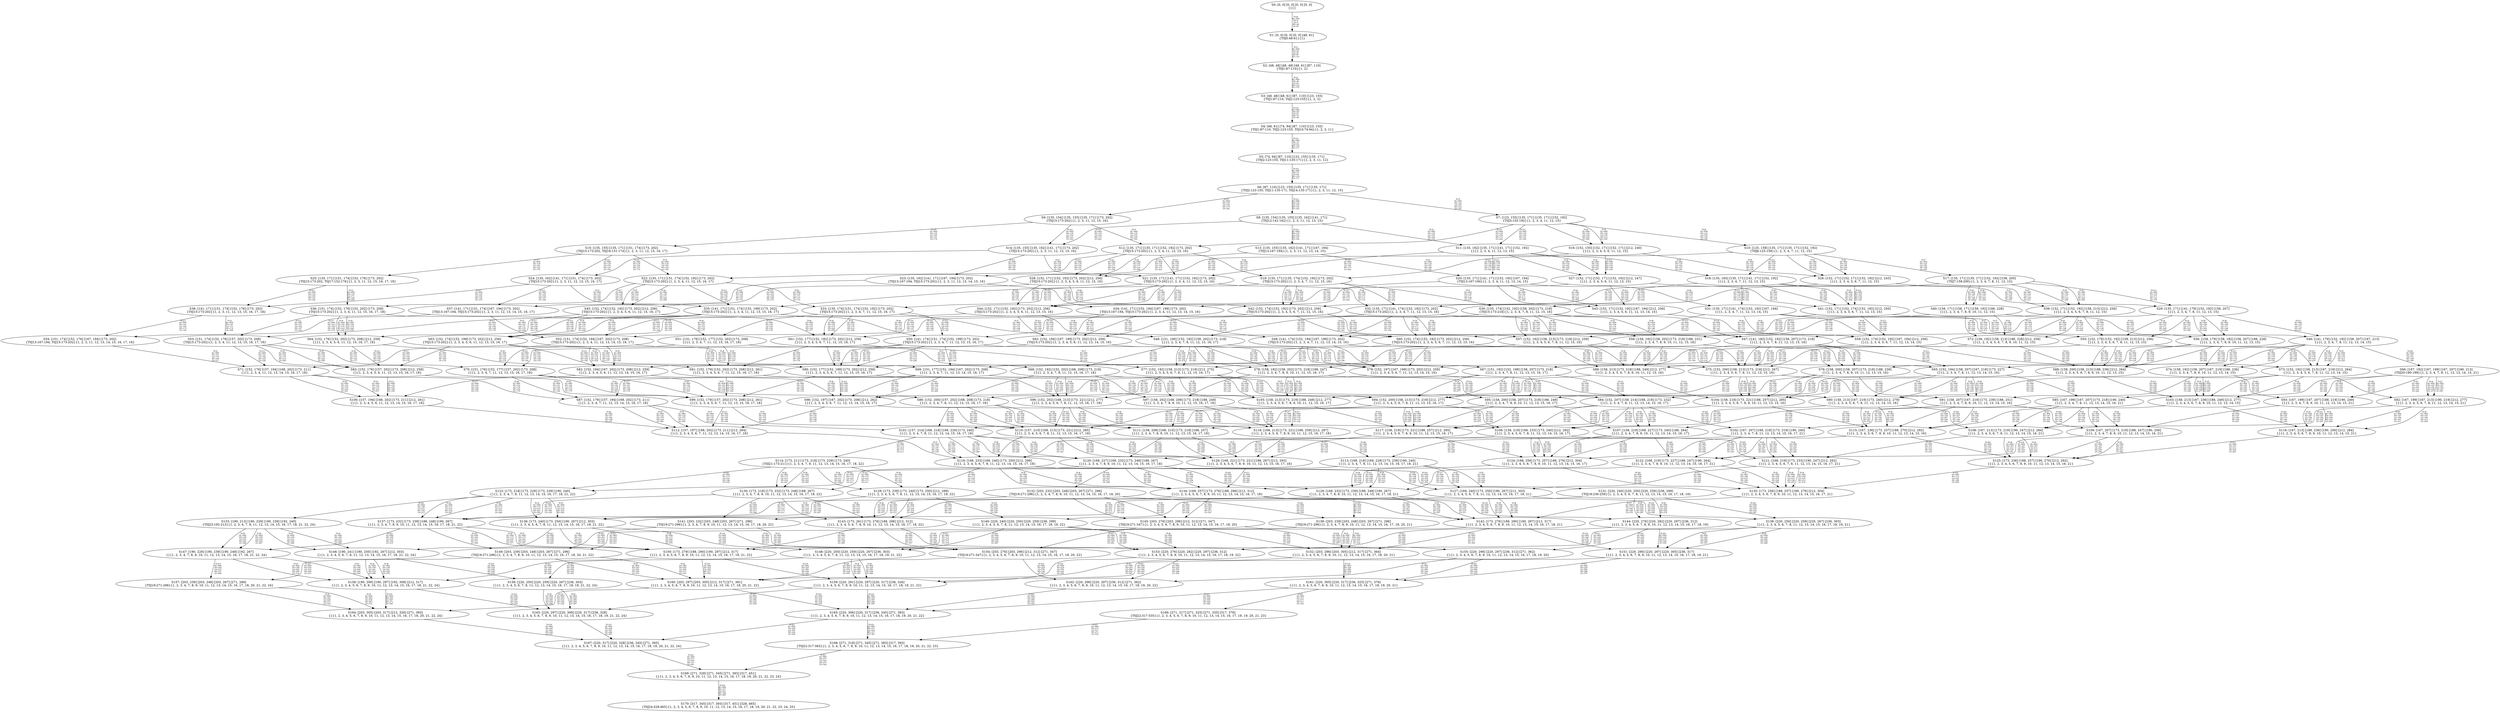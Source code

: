 digraph {
	S0[label="S0: [0, 0] [0, 0] [0, 0] [0, 0] \n{}{}"];
	S1[label="S1: [0, 0] [0, 0] [0, 0] [48, 61] \n{T0J0:48-61}{1}"];
	S2[label="S2: [48, 48] [48, 48] [48, 61] [87, 110] \n{T0J1:87-110}{1, 2}"];
	S3[label="S3: [48, 48] [48, 61] [87, 110] [123, 155] \n{T0J1:87-110, T0J2:123-155}{1, 2, 3}"];
	S4[label="S4: [48, 61] [74, 94] [87, 110] [123, 155] \n{T0J1:87-110, T0J2:123-155, T0J10:74-94}{1, 2, 3, 11}"];
	S5[label="S5: [74, 94] [87, 110] [123, 155] [135, 171] \n{T0J2:123-155, T0J11:135-171}{1, 2, 3, 11, 12}"];
	S6[label="S6: [87, 110] [123, 155] [135, 171] [135, 171] \n{T0J2:123-155, T0J11:135-171, T0J14:135-171}{1, 2, 3, 11, 12, 15}"];
	S7[label="S7: [123, 155] [135, 171] [135, 171] [152, 192] \n{T0J3:152-192}{1, 2, 3, 4, 11, 12, 15}"];
	S8[label="S8: [135, 154] [135, 155] [135, 162] [141, 171] \n{T0J12:141-162}{1, 2, 3, 11, 12, 13, 15}"];
	S9[label="S9: [135, 154] [135, 155] [135, 171] [173, 202] \n{T0J15:173-202}{1, 2, 3, 11, 12, 15, 16}"];
	S10[label="S10: [125, 158] [135, 171] [135, 171] [152, 192] \n{T0J6:125-158}{1, 2, 3, 4, 7, 11, 12, 15}"];
	S11[label="S11: [135, 162] [135, 171] [141, 171] [152, 192] \n{}{1, 2, 3, 4, 11, 12, 13, 15}"];
	S12[label="S12: [135, 171] [135, 171] [152, 192] [173, 202] \n{T0J15:173-202}{1, 2, 3, 4, 11, 12, 15, 16}"];
	S13[label="S13: [135, 155] [135, 162] [141, 171] [167, 194] \n{T0J13:167-194}{1, 2, 3, 11, 12, 13, 14, 15}"];
	S14[label="S14: [135, 155] [135, 162] [141, 171] [173, 202] \n{T0J15:173-202}{1, 2, 3, 11, 12, 13, 15, 16}"];
	S15[label="S15: [135, 155] [135, 171] [151, 174] [173, 202] \n{T0J15:173-202, T0J16:151-174}{1, 2, 3, 11, 12, 15, 16, 17}"];
	S16[label="S16: [152, 155] [152, 171] [152, 171] [212, 240] \n{}{1, 2, 3, 4, 5, 6, 11, 12, 15}"];
	S17[label="S17: [135, 171] [135, 171] [152, 192] [158, 200] \n{T0J7:158-200}{1, 2, 3, 4, 7, 8, 11, 12, 15}"];
	S18[label="S18: [135, 165] [135, 171] [141, 171] [152, 192] \n{}{1, 2, 3, 4, 7, 11, 12, 13, 15}"];
	S19[label="S19: [135, 171] [135, 174] [152, 192] [173, 202] \n{T0J15:173-202}{1, 2, 3, 4, 7, 11, 12, 15, 16}"];
	S20[label="S20: [135, 171] [141, 171] [152, 192] [167, 194] \n{T0J13:167-194}{1, 2, 3, 4, 11, 12, 13, 14, 15}"];
	S21[label="S21: [135, 171] [141, 171] [152, 192] [173, 202] \n{T0J15:173-202}{1, 2, 3, 4, 11, 12, 13, 15, 16}"];
	S22[label="S22: [135, 171] [151, 174] [152, 192] [173, 202] \n{T0J15:173-202}{1, 2, 3, 4, 11, 12, 15, 16, 17}"];
	S23[label="S23: [135, 162] [141, 171] [167, 194] [173, 202] \n{T0J13:167-194, T0J15:173-202}{1, 2, 3, 11, 12, 13, 14, 15, 16}"];
	S24[label="S24: [135, 162] [141, 171] [151, 174] [173, 202] \n{T0J15:173-202}{1, 2, 3, 11, 12, 13, 15, 16, 17}"];
	S25[label="S25: [135, 171] [151, 174] [152, 176] [173, 202] \n{T0J15:173-202, T0J17:152-176}{1, 2, 3, 11, 12, 15, 16, 17, 18}"];
	S26[label="S26: [152, 171] [152, 171] [152, 192] [212, 243] \n{}{1, 2, 3, 4, 5, 6, 7, 11, 12, 15}"];
	S27[label="S27: [152, 171] [152, 171] [152, 192] [212, 247] \n{}{1, 2, 3, 4, 5, 6, 11, 12, 13, 15}"];
	S28[label="S28: [152, 171] [152, 192] [173, 202] [212, 256] \n{T0J15:173-202}{1, 2, 3, 4, 5, 6, 11, 12, 15, 16}"];
	S29[label="S29: [135, 171] [141, 179] [152, 192] [158, 207] \n{}{1, 2, 3, 4, 7, 8, 11, 12, 13, 15}"];
	S30[label="S30: [135, 174] [152, 192] [158, 202] [173, 218] \n{T0J15:173-218}{1, 2, 3, 4, 7, 8, 11, 12, 15, 16}"];
	S31[label="S31: [135, 171] [141, 174] [152, 192] [167, 194] \n{}{1, 2, 3, 4, 7, 11, 12, 13, 14, 15}"];
	S32[label="S32: [135, 171] [141, 174] [152, 192] [173, 202] \n{T0J15:173-202}{1, 2, 3, 4, 7, 11, 12, 13, 15, 16}"];
	S33[label="S33: [135, 174] [151, 174] [152, 192] [173, 202] \n{T0J15:173-202}{1, 2, 3, 4, 7, 11, 12, 15, 16, 17}"];
	S34[label="S34: [141, 171] [152, 194] [167, 199] [173, 202] \n{T0J13:167-194, T0J15:173-202}{1, 2, 3, 4, 11, 12, 13, 14, 15, 16}"];
	S35[label="S35: [141, 171] [151, 174] [152, 199] [173, 202] \n{T0J15:173-202}{1, 2, 3, 4, 11, 12, 13, 15, 16, 17}"];
	S36[label="S36: [151, 174] [152, 176] [152, 202] [173, 208] \n{T0J15:173-202}{1, 2, 3, 4, 11, 12, 15, 16, 17, 18}"];
	S37[label="S37: [141, 171] [151, 174] [167, 194] [173, 202] \n{T0J13:167-194, T0J15:173-202}{1, 2, 3, 11, 12, 13, 14, 15, 16, 17}"];
	S38[label="S38: [141, 171] [151, 174] [152, 176] [173, 202] \n{T0J15:173-202}{1, 2, 3, 11, 12, 13, 15, 16, 17, 18}"];
	S39[label="S39: [152, 171] [152, 192] [158, 213] [212, 256] \n{}{1, 2, 3, 4, 5, 6, 7, 8, 11, 12, 15}"];
	S40[label="S40: [158, 171] [158, 171] [158, 192] [188, 228] \n{}{1, 2, 3, 4, 7, 8, 9, 10, 11, 12, 15}"];
	S41[label="S41: [152, 171] [152, 174] [152, 192] [212, 250] \n{}{1, 2, 3, 4, 5, 6, 7, 11, 12, 13, 15}"];
	S42[label="S42: [152, 174] [152, 192] [173, 202] [212, 256] \n{T0J15:173-202}{1, 2, 3, 4, 5, 6, 7, 11, 12, 15, 16}"];
	S43[label="S43: [152, 171] [152, 192] [167, 194] [212, 256] \n{}{1, 2, 3, 4, 5, 6, 11, 12, 13, 14, 15}"];
	S44[label="S44: [152, 171] [152, 192] [173, 202] [212, 256] \n{T0J15:173-202}{1, 2, 3, 4, 5, 6, 11, 12, 13, 15, 16}"];
	S45[label="S45: [152, 174] [152, 192] [173, 202] [212, 256] \n{T0J15:173-202}{1, 2, 3, 4, 5, 6, 11, 12, 15, 16, 17}"];
	S46[label="S46: [141, 179] [152, 192] [158, 207] [167, 213] \n{}{1, 2, 3, 4, 7, 8, 11, 12, 13, 14, 15}"];
	S47[label="S47: [141, 182] [152, 192] [158, 207] [173, 218] \n{}{1, 2, 3, 4, 7, 8, 11, 12, 13, 15, 16}"];
	S48[label="S48: [151, 190] [152, 192] [158, 202] [173, 218] \n{}{1, 2, 3, 4, 7, 8, 11, 12, 15, 16, 17}"];
	S49[label="S49: [141, 174] [152, 194] [167, 199] [173, 202] \n{T0J15:173-202}{1, 2, 3, 4, 7, 11, 12, 13, 14, 15, 16}"];
	S50[label="S50: [141, 174] [151, 174] [152, 199] [173, 202] \n{T0J15:173-202}{1, 2, 3, 4, 7, 11, 12, 13, 15, 16, 17}"];
	S51[label="S51: [151, 176] [152, 177] [152, 202] [173, 208] \n{}{1, 2, 3, 4, 7, 11, 12, 15, 16, 17, 18}"];
	S52[label="S52: [151, 174] [152, 194] [167, 202] [173, 208] \n{T0J15:173-202}{1, 2, 3, 4, 11, 12, 13, 14, 15, 16, 17}"];
	S53[label="S53: [151, 174] [152, 176] [157, 202] [173, 208] \n{T0J15:173-202}{1, 2, 3, 4, 11, 12, 13, 15, 16, 17, 18}"];
	S54[label="S54: [151, 174] [152, 176] [167, 194] [173, 202] \n{T0J13:167-194, T0J15:173-202}{1, 2, 3, 11, 12, 13, 14, 15, 16, 17, 18}"];
	S55[label="S55: [152, 179] [152, 192] [158, 213] [212, 256] \n{}{1, 2, 3, 4, 5, 6, 7, 8, 11, 12, 13, 15}"];
	S56[label="S56: [158, 179] [158, 192] [158, 207] [188, 228] \n{}{1, 2, 3, 4, 7, 8, 9, 10, 11, 12, 13, 15}"];
	S57[label="S57: [152, 192] [158, 213] [173, 218] [212, 259] \n{}{1, 2, 3, 4, 5, 6, 7, 8, 11, 12, 15, 16}"];
	S58[label="S58: [158, 192] [158, 202] [173, 218] [188, 231] \n{}{1, 2, 3, 4, 7, 8, 9, 10, 11, 12, 15, 16}"];
	S59[label="S59: [152, 174] [152, 192] [167, 194] [212, 256] \n{}{1, 2, 3, 4, 5, 6, 7, 11, 12, 13, 14, 15}"];
	S60[label="S60: [152, 174] [152, 192] [173, 202] [212, 256] \n{T0J15:173-202}{1, 2, 3, 4, 5, 6, 7, 11, 12, 13, 15, 16}"];
	S61[label="S61: [152, 177] [152, 192] [173, 202] [212, 259] \n{}{1, 2, 3, 4, 5, 6, 7, 11, 12, 15, 16, 17}"];
	S62[label="S62: [152, 194] [167, 199] [173, 202] [212, 256] \n{T0J15:173-202}{1, 2, 3, 4, 5, 6, 11, 12, 13, 14, 15, 16}"];
	S63[label="S63: [152, 174] [152, 199] [173, 202] [212, 256] \n{T0J15:173-202}{1, 2, 3, 4, 5, 6, 11, 12, 13, 15, 16, 17}"];
	S64[label="S64: [152, 176] [152, 202] [173, 208] [212, 259] \n{}{1, 2, 3, 4, 5, 6, 11, 12, 15, 16, 17, 18}"];
	S65[label="S65: [152, 194] [158, 207] [167, 218] [173, 227] \n{}{1, 2, 3, 4, 7, 8, 11, 12, 13, 14, 15, 16}"];
	S66[label="S66: [167, 192] [167, 199] [167, 207] [190, 213] \n{T0J20:190-199}{1, 2, 3, 4, 7, 8, 11, 12, 13, 14, 15, 21}"];
	S67[label="S67: [151, 192] [152, 199] [158, 207] [173, 218] \n{}{1, 2, 3, 4, 7, 8, 11, 12, 13, 15, 16, 17}"];
	S68[label="S68: [152, 192] [152, 202] [168, 208] [173, 218] \n{}{1, 2, 3, 4, 7, 8, 11, 12, 15, 16, 17, 18}"];
	S69[label="S69: [151, 177] [152, 194] [167, 202] [173, 208] \n{}{1, 2, 3, 4, 7, 11, 12, 13, 14, 15, 16, 17}"];
	S70[label="S70: [151, 176] [152, 177] [157, 202] [173, 208] \n{}{1, 2, 3, 4, 7, 11, 12, 13, 15, 16, 17, 18}"];
	S71[label="S71: [152, 176] [157, 194] [168, 202] [173, 211] \n{}{1, 2, 3, 4, 11, 12, 13, 14, 15, 16, 17, 18}"];
	S72[label="S72: [158, 192] [158, 213] [188, 228] [212, 256] \n{}{1, 2, 3, 4, 5, 6, 7, 8, 9, 10, 11, 12, 15}"];
	S73[label="S73: [152, 192] [158, 213] [167, 219] [212, 264] \n{}{1, 2, 3, 4, 5, 6, 7, 8, 11, 12, 13, 14, 15}"];
	S74[label="S74: [158, 192] [158, 207] [167, 219] [188, 236] \n{}{1, 2, 3, 4, 7, 8, 9, 10, 11, 12, 13, 14, 15}"];
	S75[label="S75: [152, 200] [158, 213] [173, 218] [212, 267] \n{}{1, 2, 3, 4, 5, 6, 7, 8, 11, 12, 13, 15, 16}"];
	S76[label="S76: [158, 200] [158, 207] [173, 218] [188, 239] \n{}{1, 2, 3, 4, 7, 8, 9, 10, 11, 12, 13, 15, 16}"];
	S77[label="S77: [152, 192] [158, 213] [173, 219] [212, 275] \n{}{1, 2, 3, 4, 5, 6, 7, 8, 11, 12, 15, 16, 17}"];
	S78[label="S78: [158, 192] [158, 202] [173, 218] [188, 247] \n{}{1, 2, 3, 4, 7, 8, 9, 10, 11, 12, 15, 16, 17}"];
	S79[label="S79: [152, 197] [167, 199] [173, 202] [212, 259] \n{}{1, 2, 3, 4, 5, 6, 7, 11, 12, 13, 14, 15, 16}"];
	S80[label="S80: [152, 177] [152, 199] [173, 202] [212, 259] \n{}{1, 2, 3, 4, 5, 6, 7, 11, 12, 13, 15, 16, 17}"];
	S81[label="S81: [152, 179] [152, 202] [173, 208] [212, 261] \n{}{1, 2, 3, 4, 5, 6, 7, 11, 12, 15, 16, 17, 18}"];
	S82[label="S82: [152, 194] [167, 202] [173, 208] [212, 259] \n{}{1, 2, 3, 4, 5, 6, 11, 12, 13, 14, 15, 16, 17}"];
	S83[label="S83: [152, 176] [157, 202] [173, 208] [212, 259] \n{}{1, 2, 3, 4, 5, 6, 11, 12, 13, 15, 16, 17, 18}"];
	S84[label="S84: [152, 207] [158, 214] [168, 218] [173, 232] \n{}{1, 2, 3, 4, 7, 8, 11, 12, 13, 14, 15, 16, 17}"];
	S85[label="S85: [167, 199] [167, 207] [173, 218] [190, 240] \n{}{1, 2, 3, 4, 7, 8, 11, 12, 13, 14, 15, 16, 21}"];
	S86[label="S86: [152, 200] [157, 202] [168, 208] [173, 218] \n{}{1, 2, 3, 4, 7, 8, 11, 12, 13, 15, 16, 17, 18}"];
	S87[label="S87: [152, 179] [157, 194] [168, 202] [173, 211] \n{}{1, 2, 3, 4, 7, 11, 12, 13, 14, 15, 16, 17, 18}"];
	S88[label="S88: [158, 200] [158, 213] [188, 236] [212, 264] \n{}{1, 2, 3, 4, 5, 6, 7, 8, 9, 10, 11, 12, 13, 15}"];
	S89[label="S89: [158, 213] [173, 218] [188, 249] [212, 277] \n{}{1, 2, 3, 4, 5, 6, 7, 8, 9, 10, 11, 12, 15, 16}"];
	S90[label="S90: [158, 213] [167, 219] [173, 240] [212, 279] \n{}{1, 2, 3, 4, 5, 6, 7, 8, 11, 12, 13, 14, 15, 16}"];
	S91[label="S91: [158, 207] [167, 219] [173, 239] [188, 251] \n{}{1, 2, 3, 4, 7, 8, 9, 10, 11, 12, 13, 14, 15, 16}"];
	S92[label="S92: [167, 199] [167, 213] [190, 219] [212, 277] \n{}{1, 2, 3, 4, 5, 6, 7, 8, 11, 12, 13, 14, 15, 21}"];
	S93[label="S93: [167, 199] [167, 207] [188, 219] [190, 249] \n{}{1, 2, 3, 4, 7, 8, 9, 10, 11, 12, 13, 14, 15, 21}"];
	S94[label="S94: [152, 200] [158, 213] [173, 219] [212, 277] \n{}{1, 2, 3, 4, 5, 6, 7, 8, 11, 12, 13, 15, 16, 17}"];
	S95[label="S95: [158, 200] [158, 207] [173, 218] [188, 249] \n{}{1, 2, 3, 4, 7, 8, 9, 10, 11, 12, 13, 15, 16, 17}"];
	S96[label="S96: [152, 202] [168, 213] [173, 221] [212, 277] \n{}{1, 2, 3, 4, 5, 6, 7, 8, 11, 12, 15, 16, 17, 18}"];
	S97[label="S97: [158, 202] [168, 208] [173, 218] [188, 249] \n{}{1, 2, 3, 4, 7, 8, 9, 10, 11, 12, 15, 16, 17, 18}"];
	S98[label="S98: [152, 197] [167, 202] [173, 208] [212, 262] \n{}{1, 2, 3, 4, 5, 6, 7, 11, 12, 13, 14, 15, 16, 17}"];
	S99[label="S99: [152, 179] [157, 202] [173, 208] [212, 261] \n{}{1, 2, 3, 4, 5, 6, 7, 11, 12, 13, 15, 16, 17, 18}"];
	S100[label="S100: [157, 194] [168, 202] [173, 211] [212, 261] \n{}{1, 2, 3, 4, 5, 6, 11, 12, 13, 14, 15, 16, 17, 18}"];
	S101[label="S101: [157, 214] [168, 218] [169, 229] [173, 240] \n{}{1, 2, 3, 4, 7, 8, 11, 12, 13, 14, 15, 16, 17, 18}"];
	S102[label="S102: [167, 207] [168, 218] [173, 219] [190, 240] \n{}{1, 2, 3, 4, 7, 8, 11, 12, 13, 14, 15, 16, 17, 21}"];
	S103[label="S103: [158, 213] [167, 236] [188, 249] [212, 277] \n{}{1, 2, 3, 4, 5, 6, 7, 8, 9, 10, 11, 12, 13, 14, 15}"];
	S104[label="S104: [158, 218] [173, 221] [188, 257] [212, 285] \n{}{1, 2, 3, 4, 5, 6, 7, 8, 9, 10, 11, 12, 13, 15, 16}"];
	S105[label="S105: [158, 213] [173, 219] [188, 249] [212, 277] \n{}{1, 2, 3, 4, 5, 6, 7, 8, 9, 10, 11, 12, 15, 16, 17}"];
	S106[label="S106: [158, 219] [168, 233] [173, 240] [212, 292] \n{}{1, 2, 3, 4, 5, 6, 7, 8, 11, 12, 13, 14, 15, 16, 17}"];
	S107[label="S107: [158, 219] [168, 227] [173, 240] [188, 264] \n{}{1, 2, 3, 4, 7, 8, 9, 10, 11, 12, 13, 14, 15, 16, 17}"];
	S108[label="S108: [167, 213] [173, 219] [190, 247] [212, 284] \n{}{1, 2, 3, 4, 5, 6, 7, 8, 11, 12, 13, 14, 15, 16, 21}"];
	S109[label="S109: [167, 207] [173, 219] [188, 247] [190, 256] \n{}{1, 2, 3, 4, 7, 8, 9, 10, 11, 12, 13, 14, 15, 16, 21}"];
	S110[label="S110: [157, 210] [168, 213] [173, 221] [212, 285] \n{}{1, 2, 3, 4, 5, 6, 7, 8, 11, 12, 13, 15, 16, 17, 18}"];
	S111[label="S111: [158, 208] [168, 210] [173, 218] [188, 257] \n{}{1, 2, 3, 4, 7, 8, 9, 10, 11, 12, 13, 15, 16, 17, 18}"];
	S112[label="S112: [157, 197] [168, 202] [173, 211] [212, 264] \n{}{1, 2, 3, 4, 5, 6, 7, 11, 12, 13, 14, 15, 16, 17, 18}"];
	S113[label="S113: [168, 218] [169, 229] [173, 239] [190, 240] \n{}{1, 2, 3, 4, 7, 8, 11, 12, 13, 14, 15, 16, 17, 18, 21}"];
	S114[label="S114: [173, 211] [173, 218] [173, 229] [173, 240] \n{T0J21:173-211}{1, 2, 3, 4, 7, 8, 11, 12, 13, 14, 15, 16, 17, 18, 22}"];
	S115[label="S115: [167, 236] [173, 257] [188, 270] [212, 292] \n{}{1, 2, 3, 4, 5, 6, 7, 8, 9, 10, 11, 12, 13, 14, 15, 16}"];
	S116[label="S116: [167, 213] [188, 236] [190, 256] [212, 284] \n{}{1, 2, 3, 4, 5, 6, 7, 8, 9, 10, 11, 12, 13, 14, 15, 21}"];
	S117[label="S117: [158, 219] [173, 221] [188, 257] [212, 285] \n{}{1, 2, 3, 4, 5, 6, 7, 8, 9, 10, 11, 12, 13, 15, 16, 17}"];
	S118[label="S118: [168, 213] [173, 221] [188, 259] [212, 287] \n{}{1, 2, 3, 4, 5, 6, 7, 8, 9, 10, 11, 12, 15, 16, 17, 18}"];
	S119[label="S119: [168, 233] [169, 240] [173, 250] [212, 299] \n{}{1, 2, 3, 4, 5, 6, 7, 8, 11, 12, 13, 14, 15, 16, 17, 18}"];
	S120[label="S120: [168, 227] [169, 232] [173, 248] [188, 267] \n{}{1, 2, 3, 4, 7, 8, 9, 10, 11, 12, 13, 14, 15, 16, 17, 18}"];
	S121[label="S121: [168, 219] [173, 233] [190, 247] [212, 292] \n{}{1, 2, 3, 4, 5, 6, 7, 8, 11, 12, 13, 14, 15, 16, 17, 21}"];
	S122[label="S122: [168, 219] [173, 227] [188, 247] [190, 264] \n{}{1, 2, 3, 4, 7, 8, 9, 10, 11, 12, 13, 14, 15, 16, 17, 21}"];
	S123[label="S123: [173, 218] [173, 229] [173, 239] [190, 240] \n{}{1, 2, 3, 4, 7, 8, 11, 12, 13, 14, 15, 16, 17, 18, 21, 22}"];
	S124[label="S124: [168, 256] [173, 257] [188, 276] [212, 304] \n{}{1, 2, 3, 4, 5, 6, 7, 8, 9, 10, 11, 12, 13, 14, 15, 16, 17}"];
	S125[label="S125: [173, 236] [188, 257] [190, 270] [212, 292] \n{}{1, 2, 3, 4, 5, 6, 7, 8, 9, 10, 11, 12, 13, 14, 15, 16, 21}"];
	S126[label="S126: [168, 221] [173, 221] [188, 267] [212, 293] \n{}{1, 2, 3, 4, 5, 6, 7, 8, 9, 10, 11, 12, 13, 15, 16, 17, 18}"];
	S127[label="S127: [169, 240] [173, 250] [190, 267] [212, 303] \n{}{1, 2, 3, 4, 5, 6, 7, 8, 11, 12, 13, 14, 15, 16, 17, 18, 21}"];
	S128[label="S128: [169, 232] [173, 239] [188, 248] [190, 267] \n{}{1, 2, 3, 4, 7, 8, 9, 10, 11, 12, 13, 14, 15, 16, 17, 18, 21}"];
	S129[label="S129: [173, 239] [173, 240] [173, 250] [212, 299] \n{}{1, 2, 3, 4, 5, 6, 7, 8, 11, 12, 13, 14, 15, 16, 17, 18, 22}"];
	S130[label="S130: [173, 218] [173, 232] [173, 248] [188, 267] \n{}{1, 2, 3, 4, 7, 8, 9, 10, 11, 12, 13, 14, 15, 16, 17, 18, 22}"];
	S131[label="S131: [220, 240] [220, 250] [220, 259] [236, 299] \n{T0J18:236-259}{1, 2, 3, 4, 5, 6, 7, 8, 11, 12, 13, 14, 15, 16, 17, 18, 19}"];
	S132[label="S132: [203, 232] [203, 248] [203, 267] [271, 296] \n{T0J19:271-296}{1, 2, 3, 4, 7, 8, 9, 10, 11, 12, 13, 14, 15, 16, 17, 18, 20}"];
	S133[label="S133: [190, 213] [190, 229] [190, 239] [192, 240] \n{T0J23:192-213}{1, 2, 3, 4, 7, 8, 11, 12, 13, 14, 15, 16, 17, 18, 21, 22, 24}"];
	S134[label="S134: [169, 257] [173, 276] [188, 296] [212, 312] \n{}{1, 2, 3, 4, 5, 6, 7, 8, 9, 10, 11, 12, 13, 14, 15, 16, 17, 18}"];
	S135[label="S135: [173, 256] [188, 257] [190, 276] [212, 304] \n{}{1, 2, 3, 4, 5, 6, 7, 8, 9, 10, 11, 12, 13, 14, 15, 16, 17, 21}"];
	S136[label="S136: [173, 240] [173, 250] [190, 267] [212, 303] \n{}{1, 2, 3, 4, 5, 6, 7, 8, 11, 12, 13, 14, 15, 16, 17, 18, 21, 22}"];
	S137[label="S137: [173, 232] [173, 239] [188, 248] [190, 267] \n{}{1, 2, 3, 4, 7, 8, 9, 10, 11, 12, 13, 14, 15, 16, 17, 18, 21, 22}"];
	S138[label="S138: [220, 250] [220, 259] [220, 267] [236, 303] \n{}{1, 2, 3, 4, 5, 6, 7, 8, 11, 12, 13, 14, 15, 16, 17, 18, 19, 21}"];
	S139[label="S139: [203, 239] [203, 248] [203, 267] [271, 296] \n{T0J19:271-296}{1, 2, 3, 4, 7, 8, 9, 10, 11, 12, 13, 14, 15, 16, 17, 18, 20, 21}"];
	S140[label="S140: [220, 240] [220, 250] [220, 259] [236, 299] \n{}{1, 2, 3, 4, 5, 6, 7, 8, 11, 12, 13, 14, 15, 16, 17, 18, 19, 22}"];
	S141[label="S141: [203, 232] [203, 248] [203, 267] [271, 296] \n{T0J19:271-296}{1, 2, 3, 4, 7, 8, 9, 10, 11, 12, 13, 14, 15, 16, 17, 18, 20, 22}"];
	S142[label="S142: [173, 276] [188, 290] [190, 297] [212, 317] \n{}{1, 2, 3, 4, 5, 6, 7, 8, 9, 10, 11, 12, 13, 14, 15, 16, 17, 18, 21}"];
	S143[label="S143: [173, 261] [173, 276] [188, 296] [212, 312] \n{}{1, 2, 3, 4, 5, 6, 7, 8, 9, 10, 11, 12, 13, 14, 15, 16, 17, 18, 22}"];
	S144[label="S144: [220, 276] [220, 282] [220, 297] [236, 312] \n{}{1, 2, 3, 4, 5, 6, 7, 8, 9, 10, 11, 12, 13, 14, 15, 16, 17, 18, 19}"];
	S145[label="S145: [203, 276] [203, 296] [212, 312] [271, 347] \n{T0J19:271-347}{1, 2, 3, 4, 5, 6, 7, 8, 9, 10, 11, 12, 13, 14, 15, 16, 17, 18, 20}"];
	S146[label="S146: [190, 241] [190, 250] [192, 267] [212, 303] \n{}{1, 2, 3, 4, 5, 6, 7, 8, 11, 12, 13, 14, 15, 16, 17, 18, 21, 22, 24}"];
	S147[label="S147: [190, 229] [190, 239] [190, 248] [192, 267] \n{}{1, 2, 3, 4, 7, 8, 9, 10, 11, 12, 13, 14, 15, 16, 17, 18, 21, 22, 24}"];
	S148[label="S148: [220, 250] [220, 259] [220, 267] [236, 303] \n{}{1, 2, 3, 4, 5, 6, 7, 8, 11, 12, 13, 14, 15, 16, 17, 18, 19, 21, 22}"];
	S149[label="S149: [203, 239] [203, 248] [203, 267] [271, 296] \n{T0J19:271-296}{1, 2, 3, 4, 7, 8, 9, 10, 11, 12, 13, 14, 15, 16, 17, 18, 20, 21, 22}"];
	S150[label="S150: [173, 279] [188, 290] [190, 297] [212, 317] \n{}{1, 2, 3, 4, 5, 6, 7, 8, 9, 10, 11, 12, 13, 14, 15, 16, 17, 18, 21, 22}"];
	S151[label="S151: [220, 290] [220, 297] [220, 305] [236, 317] \n{}{1, 2, 3, 4, 5, 6, 7, 8, 9, 10, 11, 12, 13, 14, 15, 16, 17, 18, 19, 21}"];
	S152[label="S152: [203, 296] [203, 305] [212, 317] [271, 364] \n{}{1, 2, 3, 4, 5, 6, 7, 8, 9, 10, 11, 12, 13, 14, 15, 16, 17, 18, 20, 21}"];
	S153[label="S153: [220, 276] [220, 282] [220, 297] [236, 312] \n{}{1, 2, 3, 4, 5, 6, 7, 8, 9, 10, 11, 12, 13, 14, 15, 16, 17, 18, 19, 22}"];
	S154[label="S154: [203, 276] [203, 296] [212, 312] [271, 347] \n{T0J19:271-347}{1, 2, 3, 4, 5, 6, 7, 8, 9, 10, 11, 12, 13, 14, 15, 16, 17, 18, 20, 22}"];
	S155[label="S155: [220, 296] [220, 297] [236, 312] [271, 362] \n{}{1, 2, 3, 4, 5, 6, 7, 8, 9, 10, 11, 12, 13, 14, 15, 16, 17, 18, 19, 20}"];
	S156[label="S156: [220, 250] [220, 259] [220, 267] [236, 303] \n{}{1, 2, 3, 4, 5, 6, 7, 8, 11, 12, 13, 14, 15, 16, 17, 18, 19, 21, 22, 24}"];
	S157[label="S157: [203, 239] [203, 248] [203, 267] [271, 296] \n{T0J19:271-296}{1, 2, 3, 4, 7, 8, 9, 10, 11, 12, 13, 14, 15, 16, 17, 18, 20, 21, 22, 24}"];
	S158[label="S158: [190, 290] [190, 297] [192, 308] [212, 317] \n{}{1, 2, 3, 4, 5, 6, 7, 8, 9, 10, 11, 12, 13, 14, 15, 16, 17, 18, 21, 22, 24}"];
	S159[label="S159: [220, 291] [220, 297] [220, 317] [236, 326] \n{}{1, 2, 3, 4, 5, 6, 7, 8, 9, 10, 11, 12, 13, 14, 15, 16, 17, 18, 19, 21, 22}"];
	S160[label="S160: [203, 297] [203, 305] [212, 317] [271, 391] \n{}{1, 2, 3, 4, 5, 6, 7, 8, 9, 10, 11, 12, 13, 14, 15, 16, 17, 18, 20, 21, 22}"];
	S161[label="S161: [220, 305] [220, 317] [236, 325] [271, 376] \n{}{1, 2, 3, 4, 5, 6, 7, 8, 9, 10, 11, 12, 13, 14, 15, 16, 17, 18, 19, 20, 21}"];
	S162[label="S162: [220, 296] [220, 297] [236, 312] [271, 362] \n{}{1, 2, 3, 4, 5, 6, 7, 8, 9, 10, 11, 12, 13, 14, 15, 16, 17, 18, 19, 20, 22}"];
	S163[label="S163: [220, 297] [220, 309] [220, 317] [236, 328] \n{}{1, 2, 3, 4, 5, 6, 7, 8, 9, 10, 11, 12, 13, 14, 15, 16, 17, 18, 19, 21, 22, 24}"];
	S164[label="S164: [203, 305] [203, 317] [212, 326] [271, 393] \n{}{1, 2, 3, 4, 5, 6, 7, 8, 9, 10, 11, 12, 13, 14, 15, 16, 17, 18, 20, 21, 22, 24}"];
	S165[label="S165: [220, 306] [220, 317] [236, 345] [271, 393] \n{}{1, 2, 3, 4, 5, 6, 7, 8, 9, 10, 11, 12, 13, 14, 15, 16, 17, 18, 19, 20, 21, 22}"];
	S166[label="S166: [271, 317] [271, 325] [271, 335] [317, 376] \n{T0J22:317-335}{1, 2, 3, 4, 5, 6, 7, 8, 9, 10, 11, 12, 13, 14, 15, 16, 17, 18, 19, 20, 21, 23}"];
	S167[label="S167: [220, 317] [220, 328] [236, 345] [271, 393] \n{}{1, 2, 3, 4, 5, 6, 7, 8, 9, 10, 11, 12, 13, 14, 15, 16, 17, 18, 19, 20, 21, 22, 24}"];
	S168[label="S168: [271, 318] [271, 345] [271, 383] [317, 393] \n{T0J22:317-383}{1, 2, 3, 4, 5, 6, 7, 8, 9, 10, 11, 12, 13, 14, 15, 16, 17, 18, 19, 20, 21, 22, 23}"];
	S169[label="S169: [271, 328] [271, 345] [271, 393] [317, 451] \n{}{1, 2, 3, 4, 5, 6, 7, 8, 9, 10, 11, 12, 13, 14, 15, 16, 17, 18, 19, 20, 21, 22, 23, 24}"];
	S170[label="S170: [317, 345] [317, 393] [317, 451] [328, 465] \n{T0J24:328-465}{1, 2, 3, 4, 5, 6, 7, 8, 9, 10, 11, 12, 13, 14, 15, 16, 17, 18, 19, 20, 21, 22, 23, 24, 25}"];
	S0 -> S1[label="T0 J0\nDL=600\nES=0\nLS=0\nEF=48\nLF=61",fontsize=8];
	S1 -> S2[label="T0 J1\nDL=600\nES=48\nLS=61\nEF=87\nLF=110",fontsize=8];
	S2 -> S3[label="T0 J2\nDL=600\nES=48\nLS=61\nEF=123\nLF=155",fontsize=8];
	S3 -> S4[label="T0 J10\nDL=600\nES=48\nLS=61\nEF=74\nLF=94",fontsize=8];
	S4 -> S5[label="T0 J11\nDL=600\nES=74\nLS=94\nEF=135\nLF=171",fontsize=8];
	S5 -> S6[label="T0 J14\nDL=600\nES=74\nLS=94\nEF=135\nLF=171",fontsize=8];
	S6 -> S7[label="T0 J3\nDL=600\nES=123\nLS=155\nEF=152\nLF=192",fontsize=8];
	S6 -> S8[label="T0 J12\nDL=600\nES=135\nLS=154\nEF=141\nLF=162",fontsize=8];
	S6 -> S9[label="T0 J15\nDL=600\nES=135\nLS=154\nEF=173\nLF=202",fontsize=8];
	S7 -> S16[label="T0 J4\nDL=600\nES=152\nLS=155\nEF=220\nLF=240",fontsize=8];
	S7 -> S16[label="T0 J5\nDL=600\nES=152\nLS=155\nEF=212\nLF=230",fontsize=8];
	S7 -> S10[label="T0 J6\nDL=600\nES=123\nLS=155\nEF=125\nLF=158",fontsize=8];
	S7 -> S11[label="T0 J12\nDL=600\nES=135\nLS=154\nEF=141\nLF=162",fontsize=8];
	S7 -> S12[label="T0 J15\nDL=600\nES=135\nLS=154\nEF=173\nLF=202",fontsize=8];
	S8 -> S11[label="T0 J3\nDL=600\nES=135\nLS=155\nEF=164\nLF=192",fontsize=8];
	S8 -> S13[label="T0 J13\nDL=600\nES=135\nLS=154\nEF=167\nLF=194",fontsize=8];
	S8 -> S14[label="T0 J15\nDL=600\nES=135\nLS=154\nEF=173\nLF=202",fontsize=8];
	S9 -> S12[label="T0 J3\nDL=600\nES=135\nLS=155\nEF=164\nLF=192",fontsize=8];
	S9 -> S14[label="T0 J12\nDL=600\nES=135\nLS=154\nEF=141\nLF=162",fontsize=8];
	S9 -> S15[label="T0 J16\nDL=600\nES=135\nLS=154\nEF=151\nLF=174",fontsize=8];
	S10 -> S26[label="T0 J4\nDL=600\nES=152\nLS=158\nEF=220\nLF=243",fontsize=8];
	S10 -> S26[label="T0 J5\nDL=600\nES=152\nLS=158\nEF=212\nLF=233",fontsize=8];
	S10 -> S17[label="T0 J7\nDL=600\nES=125\nLS=158\nEF=158\nLF=200",fontsize=8];
	S10 -> S18[label="T0 J12\nDL=600\nES=135\nLS=154\nEF=141\nLF=162",fontsize=8];
	S10 -> S19[label="T0 J15\nDL=600\nES=135\nLS=154\nEF=173\nLF=202",fontsize=8];
	S11 -> S27[label="T0 J4\nDL=600\nES=152\nLS=162\nEF=220\nLF=247",fontsize=8];
	S11 -> S27[label="T0 J5\nDL=600\nES=152\nLS=162\nEF=212\nLF=237",fontsize=8];
	S11 -> S18[label="T0 J6\nDL=600\nES=135\nLS=162\nEF=137\nLF=165",fontsize=8];
	S11 -> S20[label="T0 J13\nDL=600\nES=135\nLS=154\nEF=167\nLF=194",fontsize=8];
	S11 -> S21[label="T0 J15\nDL=600\nES=135\nLS=154\nEF=173\nLF=202",fontsize=8];
	S12 -> S28[label="T0 J4\nDL=600\nES=152\nLS=171\nEF=220\nLF=256",fontsize=8];
	S12 -> S28[label="T0 J5\nDL=600\nES=152\nLS=171\nEF=212\nLF=246",fontsize=8];
	S12 -> S19[label="T0 J6\nDL=600\nES=135\nLS=171\nEF=137\nLF=174",fontsize=8];
	S12 -> S21[label="T0 J12\nDL=600\nES=135\nLS=154\nEF=141\nLF=162",fontsize=8];
	S12 -> S22[label="T0 J16\nDL=600\nES=135\nLS=154\nEF=151\nLF=174",fontsize=8];
	S13 -> S20[label="T0 J3\nDL=600\nES=135\nLS=155\nEF=164\nLF=192",fontsize=8];
	S13 -> S23[label="T0 J15\nDL=600\nES=135\nLS=154\nEF=173\nLF=202",fontsize=8];
	S14 -> S21[label="T0 J3\nDL=600\nES=135\nLS=155\nEF=164\nLF=192",fontsize=8];
	S14 -> S23[label="T0 J13\nDL=600\nES=135\nLS=154\nEF=167\nLF=194",fontsize=8];
	S14 -> S24[label="T0 J16\nDL=600\nES=135\nLS=154\nEF=151\nLF=174",fontsize=8];
	S15 -> S22[label="T0 J3\nDL=600\nES=135\nLS=155\nEF=164\nLF=192",fontsize=8];
	S15 -> S24[label="T0 J12\nDL=600\nES=135\nLS=154\nEF=141\nLF=162",fontsize=8];
	S15 -> S25[label="T0 J17\nDL=600\nES=135\nLS=154\nEF=152\nLF=176",fontsize=8];
	S16 -> S26[label="T0 J6\nDL=600\nES=152\nLS=155\nEF=154\nLF=158",fontsize=8];
	S16 -> S27[label="T0 J12\nDL=600\nES=152\nLS=154\nEF=158\nLF=162",fontsize=8];
	S16 -> S28[label="T0 J15\nDL=600\nES=152\nLS=154\nEF=190\nLF=202",fontsize=8];
	S17 -> S39[label="T0 J4\nDL=600\nES=152\nLS=171\nEF=220\nLF=256",fontsize=8];
	S17 -> S39[label="T0 J5\nDL=600\nES=152\nLS=171\nEF=212\nLF=246",fontsize=8];
	S17 -> S40[label="T0 J8\nDL=600\nES=158\nLS=171\nEF=188\nLF=209",fontsize=8];
	S17 -> S40[label="T0 J9\nDL=600\nES=158\nLS=171\nEF=203\nLF=228",fontsize=8];
	S17 -> S29[label="T0 J12\nDL=600\nES=135\nLS=171\nEF=141\nLF=179",fontsize=8];
	S17 -> S30[label="T0 J15\nDL=600\nES=135\nLS=170\nEF=173\nLF=218",fontsize=8];
	S18 -> S41[label="T0 J4\nDL=600\nES=152\nLS=165\nEF=220\nLF=250",fontsize=8];
	S18 -> S41[label="T0 J5\nDL=600\nES=152\nLS=165\nEF=212\nLF=240",fontsize=8];
	S18 -> S29[label="T0 J7\nDL=600\nES=135\nLS=165\nEF=168\nLF=207",fontsize=8];
	S18 -> S31[label="T0 J13\nDL=600\nES=135\nLS=154\nEF=167\nLF=194",fontsize=8];
	S18 -> S32[label="T0 J15\nDL=600\nES=135\nLS=154\nEF=173\nLF=202",fontsize=8];
	S19 -> S42[label="T0 J4\nDL=600\nES=152\nLS=171\nEF=220\nLF=256",fontsize=8];
	S19 -> S42[label="T0 J5\nDL=600\nES=152\nLS=171\nEF=212\nLF=246",fontsize=8];
	S19 -> S30[label="T0 J7\nDL=600\nES=135\nLS=171\nEF=168\nLF=213",fontsize=8];
	S19 -> S32[label="T0 J12\nDL=600\nES=135\nLS=154\nEF=141\nLF=162",fontsize=8];
	S19 -> S33[label="T0 J16\nDL=600\nES=135\nLS=154\nEF=151\nLF=174",fontsize=8];
	S20 -> S43[label="T0 J4\nDL=600\nES=152\nLS=171\nEF=220\nLF=256",fontsize=8];
	S20 -> S43[label="T0 J5\nDL=600\nES=152\nLS=171\nEF=212\nLF=246",fontsize=8];
	S20 -> S31[label="T0 J6\nDL=600\nES=135\nLS=171\nEF=137\nLF=174",fontsize=8];
	S20 -> S34[label="T0 J15\nDL=600\nES=135\nLS=154\nEF=173\nLF=202",fontsize=8];
	S21 -> S44[label="T0 J4\nDL=600\nES=152\nLS=171\nEF=220\nLF=256",fontsize=8];
	S21 -> S44[label="T0 J5\nDL=600\nES=152\nLS=171\nEF=212\nLF=246",fontsize=8];
	S21 -> S32[label="T0 J6\nDL=600\nES=135\nLS=171\nEF=137\nLF=174",fontsize=8];
	S21 -> S34[label="T0 J13\nDL=600\nES=135\nLS=154\nEF=167\nLF=194",fontsize=8];
	S21 -> S35[label="T0 J16\nDL=600\nES=135\nLS=154\nEF=151\nLF=174",fontsize=8];
	S22 -> S45[label="T0 J4\nDL=600\nES=152\nLS=171\nEF=220\nLF=256",fontsize=8];
	S22 -> S45[label="T0 J5\nDL=600\nES=152\nLS=171\nEF=212\nLF=246",fontsize=8];
	S22 -> S33[label="T0 J6\nDL=600\nES=135\nLS=171\nEF=137\nLF=174",fontsize=8];
	S22 -> S35[label="T0 J12\nDL=600\nES=135\nLS=154\nEF=141\nLF=162",fontsize=8];
	S22 -> S36[label="T0 J17\nDL=600\nES=135\nLS=154\nEF=152\nLF=176",fontsize=8];
	S23 -> S34[label="T0 J3\nDL=600\nES=135\nLS=162\nEF=164\nLF=199",fontsize=8];
	S23 -> S37[label="T0 J16\nDL=600\nES=135\nLS=154\nEF=151\nLF=174",fontsize=8];
	S24 -> S35[label="T0 J3\nDL=600\nES=135\nLS=162\nEF=164\nLF=199",fontsize=8];
	S24 -> S37[label="T0 J13\nDL=600\nES=135\nLS=154\nEF=167\nLF=194",fontsize=8];
	S24 -> S38[label="T0 J17\nDL=600\nES=135\nLS=154\nEF=152\nLF=176",fontsize=8];
	S25 -> S36[label="T0 J3\nDL=600\nES=135\nLS=171\nEF=164\nLF=208",fontsize=8];
	S25 -> S38[label="T0 J12\nDL=600\nES=135\nLS=154\nEF=141\nLF=162",fontsize=8];
	S26 -> S39[label="T0 J7\nDL=600\nES=152\nLS=171\nEF=185\nLF=213",fontsize=8];
	S26 -> S41[label="T0 J12\nDL=600\nES=152\nLS=154\nEF=158\nLF=162",fontsize=8];
	S26 -> S42[label="T0 J15\nDL=600\nES=152\nLS=154\nEF=190\nLF=202",fontsize=8];
	S27 -> S41[label="T0 J6\nDL=600\nES=152\nLS=171\nEF=154\nLF=174",fontsize=8];
	S27 -> S43[label="T0 J13\nDL=600\nES=152\nLS=154\nEF=184\nLF=194",fontsize=8];
	S27 -> S44[label="T0 J15\nDL=600\nES=152\nLS=154\nEF=190\nLF=202",fontsize=8];
	S28 -> S42[label="T0 J6\nDL=600\nES=152\nLS=171\nEF=154\nLF=174",fontsize=8];
	S28 -> S44[label="T0 J12\nDL=600\nES=152\nLS=154\nEF=158\nLF=162",fontsize=8];
	S28 -> S45[label="T0 J16\nDL=600\nES=152\nLS=154\nEF=168\nLF=174",fontsize=8];
	S29 -> S55[label="T0 J4\nDL=600\nES=152\nLS=171\nEF=220\nLF=256",fontsize=8];
	S29 -> S55[label="T0 J5\nDL=600\nES=152\nLS=171\nEF=212\nLF=246",fontsize=8];
	S29 -> S56[label="T0 J8\nDL=600\nES=158\nLS=171\nEF=188\nLF=209",fontsize=8];
	S29 -> S56[label="T0 J9\nDL=600\nES=158\nLS=171\nEF=203\nLF=228",fontsize=8];
	S29 -> S46[label="T0 J13\nDL=600\nES=135\nLS=171\nEF=167\nLF=211",fontsize=8];
	S29 -> S47[label="T0 J15\nDL=600\nES=135\nLS=170\nEF=173\nLF=218",fontsize=8];
	S30 -> S57[label="T0 J4\nDL=600\nES=152\nLS=174\nEF=220\nLF=259",fontsize=8];
	S30 -> S57[label="T0 J5\nDL=600\nES=152\nLS=174\nEF=212\nLF=249",fontsize=8];
	S30 -> S58[label="T0 J8\nDL=600\nES=158\nLS=174\nEF=188\nLF=212",fontsize=8];
	S30 -> S58[label="T0 J9\nDL=600\nES=158\nLS=174\nEF=203\nLF=231",fontsize=8];
	S30 -> S47[label="T0 J12\nDL=600\nES=135\nLS=174\nEF=141\nLF=182",fontsize=8];
	S30 -> S48[label="T0 J16\nDL=600\nES=135\nLS=170\nEF=151\nLF=190",fontsize=8];
	S31 -> S59[label="T0 J4\nDL=600\nES=152\nLS=171\nEF=220\nLF=256",fontsize=8];
	S31 -> S59[label="T0 J5\nDL=600\nES=152\nLS=171\nEF=212\nLF=246",fontsize=8];
	S31 -> S46[label="T0 J7\nDL=600\nES=135\nLS=171\nEF=168\nLF=213",fontsize=8];
	S31 -> S49[label="T0 J15\nDL=600\nES=135\nLS=154\nEF=173\nLF=202",fontsize=8];
	S32 -> S60[label="T0 J4\nDL=600\nES=152\nLS=171\nEF=220\nLF=256",fontsize=8];
	S32 -> S60[label="T0 J5\nDL=600\nES=152\nLS=171\nEF=212\nLF=246",fontsize=8];
	S32 -> S47[label="T0 J7\nDL=600\nES=135\nLS=171\nEF=168\nLF=213",fontsize=8];
	S32 -> S49[label="T0 J13\nDL=600\nES=135\nLS=154\nEF=167\nLF=194",fontsize=8];
	S32 -> S50[label="T0 J16\nDL=600\nES=135\nLS=154\nEF=151\nLF=174",fontsize=8];
	S33 -> S61[label="T0 J4\nDL=600\nES=152\nLS=174\nEF=220\nLF=259",fontsize=8];
	S33 -> S61[label="T0 J5\nDL=600\nES=152\nLS=174\nEF=212\nLF=249",fontsize=8];
	S33 -> S48[label="T0 J7\nDL=600\nES=135\nLS=174\nEF=168\nLF=216",fontsize=8];
	S33 -> S50[label="T0 J12\nDL=600\nES=135\nLS=154\nEF=141\nLF=162",fontsize=8];
	S33 -> S51[label="T0 J17\nDL=600\nES=135\nLS=154\nEF=152\nLF=176",fontsize=8];
	S34 -> S62[label="T0 J4\nDL=600\nES=152\nLS=171\nEF=220\nLF=256",fontsize=8];
	S34 -> S62[label="T0 J5\nDL=600\nES=152\nLS=171\nEF=212\nLF=246",fontsize=8];
	S34 -> S49[label="T0 J6\nDL=600\nES=141\nLS=171\nEF=143\nLF=174",fontsize=8];
	S34 -> S52[label="T0 J16\nDL=600\nES=141\nLS=154\nEF=157\nLF=174",fontsize=8];
	S35 -> S63[label="T0 J4\nDL=600\nES=152\nLS=171\nEF=220\nLF=256",fontsize=8];
	S35 -> S63[label="T0 J5\nDL=600\nES=152\nLS=171\nEF=212\nLF=246",fontsize=8];
	S35 -> S50[label="T0 J6\nDL=600\nES=141\nLS=171\nEF=143\nLF=174",fontsize=8];
	S35 -> S52[label="T0 J13\nDL=600\nES=141\nLS=154\nEF=173\nLF=194",fontsize=8];
	S35 -> S53[label="T0 J17\nDL=600\nES=141\nLS=154\nEF=158\nLF=176",fontsize=8];
	S36 -> S64[label="T0 J4\nDL=600\nES=152\nLS=174\nEF=220\nLF=259",fontsize=8];
	S36 -> S64[label="T0 J5\nDL=600\nES=152\nLS=174\nEF=212\nLF=249",fontsize=8];
	S36 -> S51[label="T0 J6\nDL=600\nES=151\nLS=174\nEF=153\nLF=177",fontsize=8];
	S36 -> S53[label="T0 J12\nDL=600\nES=151\nLS=154\nEF=157\nLF=162",fontsize=8];
	S37 -> S52[label="T0 J3\nDL=600\nES=141\nLS=171\nEF=170\nLF=208",fontsize=8];
	S37 -> S54[label="T0 J17\nDL=600\nES=141\nLS=154\nEF=158\nLF=176",fontsize=8];
	S38 -> S53[label="T0 J3\nDL=600\nES=141\nLS=171\nEF=170\nLF=208",fontsize=8];
	S38 -> S54[label="T0 J13\nDL=600\nES=141\nLS=154\nEF=173\nLF=194",fontsize=8];
	S39 -> S72[label="T0 J8\nDL=600\nES=158\nLS=171\nEF=188\nLF=209",fontsize=8];
	S39 -> S72[label="T0 J9\nDL=600\nES=158\nLS=171\nEF=203\nLF=228",fontsize=8];
	S39 -> S55[label="T0 J12\nDL=600\nES=152\nLS=171\nEF=158\nLF=179",fontsize=8];
	S39 -> S57[label="T0 J15\nDL=600\nES=152\nLS=170\nEF=190\nLF=218",fontsize=8];
	S40 -> S72[label="T0 J4\nDL=600\nES=158\nLS=171\nEF=226\nLF=256",fontsize=8];
	S40 -> S72[label="T0 J5\nDL=600\nES=158\nLS=171\nEF=218\nLF=246",fontsize=8];
	S40 -> S56[label="T0 J12\nDL=600\nES=158\nLS=171\nEF=164\nLF=179",fontsize=8];
	S40 -> S58[label="T0 J15\nDL=600\nES=158\nLS=170\nEF=196\nLF=218",fontsize=8];
	S41 -> S55[label="T0 J7\nDL=600\nES=152\nLS=171\nEF=185\nLF=213",fontsize=8];
	S41 -> S59[label="T0 J13\nDL=600\nES=152\nLS=154\nEF=184\nLF=194",fontsize=8];
	S41 -> S60[label="T0 J15\nDL=600\nES=152\nLS=154\nEF=190\nLF=202",fontsize=8];
	S42 -> S57[label="T0 J7\nDL=600\nES=152\nLS=174\nEF=185\nLF=216",fontsize=8];
	S42 -> S60[label="T0 J12\nDL=600\nES=152\nLS=154\nEF=158\nLF=162",fontsize=8];
	S42 -> S61[label="T0 J16\nDL=600\nES=152\nLS=154\nEF=168\nLF=174",fontsize=8];
	S43 -> S59[label="T0 J6\nDL=600\nES=152\nLS=171\nEF=154\nLF=174",fontsize=8];
	S43 -> S62[label="T0 J15\nDL=600\nES=152\nLS=154\nEF=190\nLF=202",fontsize=8];
	S44 -> S60[label="T0 J6\nDL=600\nES=152\nLS=171\nEF=154\nLF=174",fontsize=8];
	S44 -> S62[label="T0 J13\nDL=600\nES=152\nLS=154\nEF=184\nLF=194",fontsize=8];
	S44 -> S63[label="T0 J16\nDL=600\nES=152\nLS=154\nEF=168\nLF=174",fontsize=8];
	S45 -> S61[label="T0 J6\nDL=600\nES=152\nLS=174\nEF=154\nLF=177",fontsize=8];
	S45 -> S63[label="T0 J12\nDL=600\nES=152\nLS=154\nEF=158\nLF=162",fontsize=8];
	S45 -> S64[label="T0 J17\nDL=600\nES=152\nLS=154\nEF=169\nLF=176",fontsize=8];
	S46 -> S73[label="T0 J4\nDL=600\nES=152\nLS=179\nEF=220\nLF=264",fontsize=8];
	S46 -> S73[label="T0 J5\nDL=600\nES=152\nLS=179\nEF=212\nLF=254",fontsize=8];
	S46 -> S74[label="T0 J8\nDL=600\nES=158\nLS=179\nEF=188\nLF=217",fontsize=8];
	S46 -> S74[label="T0 J9\nDL=600\nES=158\nLS=179\nEF=203\nLF=236",fontsize=8];
	S46 -> S65[label="T0 J15\nDL=600\nES=141\nLS=179\nEF=179\nLF=227",fontsize=8];
	S46 -> S66[label="T0 J20\nDL=600\nES=167\nLS=170\nEF=190\nLF=199",fontsize=8];
	S47 -> S75[label="T0 J4\nDL=600\nES=152\nLS=182\nEF=220\nLF=267",fontsize=8];
	S47 -> S75[label="T0 J5\nDL=600\nES=152\nLS=182\nEF=212\nLF=257",fontsize=8];
	S47 -> S76[label="T0 J8\nDL=600\nES=158\nLS=182\nEF=188\nLF=220",fontsize=8];
	S47 -> S76[label="T0 J9\nDL=600\nES=158\nLS=182\nEF=203\nLF=239",fontsize=8];
	S47 -> S65[label="T0 J13\nDL=600\nES=141\nLS=182\nEF=173\nLF=222",fontsize=8];
	S47 -> S67[label="T0 J16\nDL=600\nES=141\nLS=170\nEF=157\nLF=190",fontsize=8];
	S48 -> S77[label="T0 J4\nDL=600\nES=152\nLS=190\nEF=220\nLF=275",fontsize=8];
	S48 -> S77[label="T0 J5\nDL=600\nES=152\nLS=190\nEF=212\nLF=265",fontsize=8];
	S48 -> S78[label="T0 J8\nDL=600\nES=158\nLS=190\nEF=188\nLF=228",fontsize=8];
	S48 -> S78[label="T0 J9\nDL=600\nES=158\nLS=190\nEF=203\nLF=247",fontsize=8];
	S48 -> S67[label="T0 J12\nDL=600\nES=151\nLS=190\nEF=157\nLF=198",fontsize=8];
	S48 -> S68[label="T0 J17\nDL=600\nES=151\nLS=170\nEF=168\nLF=192",fontsize=8];
	S49 -> S79[label="T0 J4\nDL=600\nES=152\nLS=174\nEF=220\nLF=259",fontsize=8];
	S49 -> S79[label="T0 J5\nDL=600\nES=152\nLS=174\nEF=212\nLF=249",fontsize=8];
	S49 -> S65[label="T0 J7\nDL=600\nES=141\nLS=174\nEF=174\nLF=216",fontsize=8];
	S49 -> S69[label="T0 J16\nDL=600\nES=141\nLS=154\nEF=157\nLF=174",fontsize=8];
	S50 -> S80[label="T0 J4\nDL=600\nES=152\nLS=174\nEF=220\nLF=259",fontsize=8];
	S50 -> S80[label="T0 J5\nDL=600\nES=152\nLS=174\nEF=212\nLF=249",fontsize=8];
	S50 -> S67[label="T0 J7\nDL=600\nES=141\nLS=174\nEF=174\nLF=216",fontsize=8];
	S50 -> S69[label="T0 J13\nDL=600\nES=141\nLS=154\nEF=173\nLF=194",fontsize=8];
	S50 -> S70[label="T0 J17\nDL=600\nES=141\nLS=154\nEF=158\nLF=176",fontsize=8];
	S51 -> S81[label="T0 J4\nDL=600\nES=152\nLS=176\nEF=220\nLF=261",fontsize=8];
	S51 -> S81[label="T0 J5\nDL=600\nES=152\nLS=176\nEF=212\nLF=251",fontsize=8];
	S51 -> S68[label="T0 J7\nDL=600\nES=151\nLS=176\nEF=184\nLF=218",fontsize=8];
	S51 -> S70[label="T0 J12\nDL=600\nES=151\nLS=154\nEF=157\nLF=162",fontsize=8];
	S52 -> S82[label="T0 J4\nDL=600\nES=152\nLS=174\nEF=220\nLF=259",fontsize=8];
	S52 -> S82[label="T0 J5\nDL=600\nES=152\nLS=174\nEF=212\nLF=249",fontsize=8];
	S52 -> S69[label="T0 J6\nDL=600\nES=151\nLS=174\nEF=153\nLF=177",fontsize=8];
	S52 -> S71[label="T0 J17\nDL=600\nES=151\nLS=154\nEF=168\nLF=176",fontsize=8];
	S53 -> S83[label="T0 J4\nDL=600\nES=152\nLS=174\nEF=220\nLF=259",fontsize=8];
	S53 -> S83[label="T0 J5\nDL=600\nES=152\nLS=174\nEF=212\nLF=249",fontsize=8];
	S53 -> S70[label="T0 J6\nDL=600\nES=151\nLS=174\nEF=153\nLF=177",fontsize=8];
	S53 -> S71[label="T0 J13\nDL=600\nES=151\nLS=154\nEF=183\nLF=194",fontsize=8];
	S54 -> S71[label="T0 J3\nDL=600\nES=151\nLS=174\nEF=180\nLF=211",fontsize=8];
	S55 -> S88[label="T0 J8\nDL=600\nES=158\nLS=179\nEF=188\nLF=217",fontsize=8];
	S55 -> S88[label="T0 J9\nDL=600\nES=158\nLS=179\nEF=203\nLF=236",fontsize=8];
	S55 -> S73[label="T0 J13\nDL=600\nES=152\nLS=179\nEF=184\nLF=219",fontsize=8];
	S55 -> S75[label="T0 J15\nDL=600\nES=152\nLS=170\nEF=190\nLF=218",fontsize=8];
	S56 -> S88[label="T0 J4\nDL=600\nES=158\nLS=179\nEF=226\nLF=264",fontsize=8];
	S56 -> S88[label="T0 J5\nDL=600\nES=158\nLS=179\nEF=218\nLF=254",fontsize=8];
	S56 -> S74[label="T0 J13\nDL=600\nES=158\nLS=179\nEF=190\nLF=219",fontsize=8];
	S56 -> S76[label="T0 J15\nDL=600\nES=158\nLS=170\nEF=196\nLF=218",fontsize=8];
	S57 -> S89[label="T0 J8\nDL=600\nES=158\nLS=192\nEF=188\nLF=230",fontsize=8];
	S57 -> S89[label="T0 J9\nDL=600\nES=158\nLS=192\nEF=203\nLF=249",fontsize=8];
	S57 -> S75[label="T0 J12\nDL=600\nES=152\nLS=192\nEF=158\nLF=200",fontsize=8];
	S57 -> S77[label="T0 J16\nDL=600\nES=152\nLS=170\nEF=168\nLF=190",fontsize=8];
	S58 -> S89[label="T0 J4\nDL=600\nES=158\nLS=192\nEF=226\nLF=277",fontsize=8];
	S58 -> S89[label="T0 J5\nDL=600\nES=158\nLS=192\nEF=218\nLF=267",fontsize=8];
	S58 -> S76[label="T0 J12\nDL=600\nES=158\nLS=192\nEF=164\nLF=200",fontsize=8];
	S58 -> S78[label="T0 J16\nDL=600\nES=158\nLS=170\nEF=174\nLF=190",fontsize=8];
	S59 -> S73[label="T0 J7\nDL=600\nES=152\nLS=174\nEF=185\nLF=216",fontsize=8];
	S59 -> S79[label="T0 J15\nDL=600\nES=152\nLS=154\nEF=190\nLF=202",fontsize=8];
	S60 -> S75[label="T0 J7\nDL=600\nES=152\nLS=174\nEF=185\nLF=216",fontsize=8];
	S60 -> S79[label="T0 J13\nDL=600\nES=152\nLS=154\nEF=184\nLF=194",fontsize=8];
	S60 -> S80[label="T0 J16\nDL=600\nES=152\nLS=154\nEF=168\nLF=174",fontsize=8];
	S61 -> S77[label="T0 J7\nDL=600\nES=152\nLS=177\nEF=185\nLF=219",fontsize=8];
	S61 -> S80[label="T0 J12\nDL=600\nES=152\nLS=154\nEF=158\nLF=162",fontsize=8];
	S61 -> S81[label="T0 J17\nDL=600\nES=152\nLS=154\nEF=169\nLF=176",fontsize=8];
	S62 -> S79[label="T0 J6\nDL=600\nES=152\nLS=194\nEF=154\nLF=197",fontsize=8];
	S62 -> S82[label="T0 J16\nDL=600\nES=152\nLS=154\nEF=168\nLF=174",fontsize=8];
	S63 -> S80[label="T0 J6\nDL=600\nES=152\nLS=174\nEF=154\nLF=177",fontsize=8];
	S63 -> S82[label="T0 J13\nDL=600\nES=152\nLS=154\nEF=184\nLF=194",fontsize=8];
	S63 -> S83[label="T0 J17\nDL=600\nES=152\nLS=154\nEF=169\nLF=176",fontsize=8];
	S64 -> S81[label="T0 J6\nDL=600\nES=152\nLS=176\nEF=154\nLF=179",fontsize=8];
	S64 -> S83[label="T0 J12\nDL=600\nES=152\nLS=154\nEF=158\nLF=162",fontsize=8];
	S65 -> S90[label="T0 J4\nDL=600\nES=152\nLS=194\nEF=220\nLF=279",fontsize=8];
	S65 -> S90[label="T0 J5\nDL=600\nES=152\nLS=194\nEF=212\nLF=269",fontsize=8];
	S65 -> S91[label="T0 J8\nDL=600\nES=158\nLS=194\nEF=188\nLF=232",fontsize=8];
	S65 -> S91[label="T0 J9\nDL=600\nES=158\nLS=194\nEF=203\nLF=251",fontsize=8];
	S65 -> S84[label="T0 J16\nDL=600\nES=152\nLS=194\nEF=168\nLF=214",fontsize=8];
	S65 -> S85[label="T0 J20\nDL=600\nES=167\nLS=170\nEF=190\nLF=199",fontsize=8];
	S66 -> S92[label="T0 J4\nDL=600\nES=167\nLS=192\nEF=235\nLF=277",fontsize=8];
	S66 -> S92[label="T0 J5\nDL=600\nES=167\nLS=192\nEF=227\nLF=267",fontsize=8];
	S66 -> S93[label="T0 J8\nDL=600\nES=167\nLS=192\nEF=197\nLF=230",fontsize=8];
	S66 -> S93[label="T0 J9\nDL=600\nES=167\nLS=192\nEF=212\nLF=249",fontsize=8];
	S66 -> S85[label="T0 J15\nDL=600\nES=167\nLS=192\nEF=205\nLF=240",fontsize=8];
	S67 -> S94[label="T0 J4\nDL=600\nES=152\nLS=192\nEF=220\nLF=277",fontsize=8];
	S67 -> S94[label="T0 J5\nDL=600\nES=152\nLS=192\nEF=212\nLF=267",fontsize=8];
	S67 -> S95[label="T0 J8\nDL=600\nES=158\nLS=192\nEF=188\nLF=230",fontsize=8];
	S67 -> S95[label="T0 J9\nDL=600\nES=158\nLS=192\nEF=203\nLF=249",fontsize=8];
	S67 -> S84[label="T0 J13\nDL=600\nES=151\nLS=192\nEF=183\nLF=232",fontsize=8];
	S67 -> S86[label="T0 J17\nDL=600\nES=151\nLS=170\nEF=168\nLF=192",fontsize=8];
	S68 -> S96[label="T0 J4\nDL=600\nES=152\nLS=192\nEF=220\nLF=277",fontsize=8];
	S68 -> S96[label="T0 J5\nDL=600\nES=152\nLS=192\nEF=212\nLF=267",fontsize=8];
	S68 -> S97[label="T0 J8\nDL=600\nES=158\nLS=192\nEF=188\nLF=230",fontsize=8];
	S68 -> S97[label="T0 J9\nDL=600\nES=158\nLS=192\nEF=203\nLF=249",fontsize=8];
	S68 -> S86[label="T0 J12\nDL=600\nES=152\nLS=192\nEF=158\nLF=200",fontsize=8];
	S69 -> S98[label="T0 J4\nDL=600\nES=152\nLS=177\nEF=220\nLF=262",fontsize=8];
	S69 -> S98[label="T0 J5\nDL=600\nES=152\nLS=177\nEF=212\nLF=252",fontsize=8];
	S69 -> S84[label="T0 J7\nDL=600\nES=151\nLS=177\nEF=184\nLF=219",fontsize=8];
	S69 -> S87[label="T0 J17\nDL=600\nES=151\nLS=154\nEF=168\nLF=176",fontsize=8];
	S70 -> S99[label="T0 J4\nDL=600\nES=152\nLS=176\nEF=220\nLF=261",fontsize=8];
	S70 -> S99[label="T0 J5\nDL=600\nES=152\nLS=176\nEF=212\nLF=251",fontsize=8];
	S70 -> S86[label="T0 J7\nDL=600\nES=151\nLS=176\nEF=184\nLF=218",fontsize=8];
	S70 -> S87[label="T0 J13\nDL=600\nES=151\nLS=154\nEF=183\nLF=194",fontsize=8];
	S71 -> S100[label="T0 J4\nDL=600\nES=152\nLS=176\nEF=220\nLF=261",fontsize=8];
	S71 -> S100[label="T0 J5\nDL=600\nES=152\nLS=176\nEF=212\nLF=251",fontsize=8];
	S71 -> S87[label="T0 J6\nDL=600\nES=152\nLS=176\nEF=154\nLF=179",fontsize=8];
	S72 -> S88[label="T0 J12\nDL=600\nES=158\nLS=192\nEF=164\nLF=200",fontsize=8];
	S72 -> S89[label="T0 J15\nDL=600\nES=158\nLS=170\nEF=196\nLF=218",fontsize=8];
	S73 -> S103[label="T0 J8\nDL=600\nES=158\nLS=192\nEF=188\nLF=230",fontsize=8];
	S73 -> S103[label="T0 J9\nDL=600\nES=158\nLS=192\nEF=203\nLF=249",fontsize=8];
	S73 -> S90[label="T0 J15\nDL=600\nES=152\nLS=192\nEF=190\nLF=240",fontsize=8];
	S73 -> S92[label="T0 J20\nDL=600\nES=167\nLS=170\nEF=190\nLF=199",fontsize=8];
	S74 -> S103[label="T0 J4\nDL=600\nES=158\nLS=192\nEF=226\nLF=277",fontsize=8];
	S74 -> S103[label="T0 J5\nDL=600\nES=158\nLS=192\nEF=218\nLF=267",fontsize=8];
	S74 -> S91[label="T0 J15\nDL=600\nES=158\nLS=192\nEF=196\nLF=240",fontsize=8];
	S74 -> S93[label="T0 J20\nDL=600\nES=167\nLS=170\nEF=190\nLF=199",fontsize=8];
	S75 -> S104[label="T0 J8\nDL=600\nES=158\nLS=200\nEF=188\nLF=238",fontsize=8];
	S75 -> S104[label="T0 J9\nDL=600\nES=158\nLS=200\nEF=203\nLF=257",fontsize=8];
	S75 -> S90[label="T0 J13\nDL=600\nES=152\nLS=200\nEF=184\nLF=240",fontsize=8];
	S75 -> S94[label="T0 J16\nDL=600\nES=152\nLS=170\nEF=168\nLF=190",fontsize=8];
	S76 -> S104[label="T0 J4\nDL=600\nES=158\nLS=200\nEF=226\nLF=285",fontsize=8];
	S76 -> S104[label="T0 J5\nDL=600\nES=158\nLS=200\nEF=218\nLF=275",fontsize=8];
	S76 -> S91[label="T0 J13\nDL=600\nES=158\nLS=200\nEF=190\nLF=240",fontsize=8];
	S76 -> S95[label="T0 J16\nDL=600\nES=158\nLS=170\nEF=174\nLF=190",fontsize=8];
	S77 -> S105[label="T0 J8\nDL=600\nES=158\nLS=192\nEF=188\nLF=230",fontsize=8];
	S77 -> S105[label="T0 J9\nDL=600\nES=158\nLS=192\nEF=203\nLF=249",fontsize=8];
	S77 -> S94[label="T0 J12\nDL=600\nES=152\nLS=192\nEF=158\nLF=200",fontsize=8];
	S77 -> S96[label="T0 J17\nDL=600\nES=152\nLS=170\nEF=169\nLF=192",fontsize=8];
	S78 -> S105[label="T0 J4\nDL=600\nES=158\nLS=192\nEF=226\nLF=277",fontsize=8];
	S78 -> S105[label="T0 J5\nDL=600\nES=158\nLS=192\nEF=218\nLF=267",fontsize=8];
	S78 -> S95[label="T0 J12\nDL=600\nES=158\nLS=192\nEF=164\nLF=200",fontsize=8];
	S78 -> S97[label="T0 J17\nDL=600\nES=158\nLS=170\nEF=175\nLF=192",fontsize=8];
	S79 -> S90[label="T0 J7\nDL=600\nES=152\nLS=197\nEF=185\nLF=239",fontsize=8];
	S79 -> S98[label="T0 J16\nDL=600\nES=152\nLS=154\nEF=168\nLF=174",fontsize=8];
	S80 -> S94[label="T0 J7\nDL=600\nES=152\nLS=177\nEF=185\nLF=219",fontsize=8];
	S80 -> S98[label="T0 J13\nDL=600\nES=152\nLS=154\nEF=184\nLF=194",fontsize=8];
	S80 -> S99[label="T0 J17\nDL=600\nES=152\nLS=154\nEF=169\nLF=176",fontsize=8];
	S81 -> S96[label="T0 J7\nDL=600\nES=152\nLS=179\nEF=185\nLF=221",fontsize=8];
	S81 -> S99[label="T0 J12\nDL=600\nES=152\nLS=154\nEF=158\nLF=162",fontsize=8];
	S82 -> S98[label="T0 J6\nDL=600\nES=152\nLS=194\nEF=154\nLF=197",fontsize=8];
	S82 -> S100[label="T0 J17\nDL=600\nES=152\nLS=154\nEF=169\nLF=176",fontsize=8];
	S83 -> S99[label="T0 J6\nDL=600\nES=152\nLS=176\nEF=154\nLF=179",fontsize=8];
	S83 -> S100[label="T0 J13\nDL=600\nES=152\nLS=154\nEF=184\nLF=194",fontsize=8];
	S84 -> S106[label="T0 J4\nDL=600\nES=152\nLS=207\nEF=220\nLF=292",fontsize=8];
	S84 -> S106[label="T0 J5\nDL=600\nES=152\nLS=207\nEF=212\nLF=282",fontsize=8];
	S84 -> S107[label="T0 J8\nDL=600\nES=158\nLS=207\nEF=188\nLF=245",fontsize=8];
	S84 -> S107[label="T0 J9\nDL=600\nES=158\nLS=207\nEF=203\nLF=264",fontsize=8];
	S84 -> S101[label="T0 J17\nDL=600\nES=152\nLS=207\nEF=169\nLF=229",fontsize=8];
	S84 -> S102[label="T0 J20\nDL=600\nES=167\nLS=170\nEF=190\nLF=199",fontsize=8];
	S85 -> S108[label="T0 J4\nDL=600\nES=167\nLS=199\nEF=235\nLF=284",fontsize=8];
	S85 -> S108[label="T0 J5\nDL=600\nES=167\nLS=199\nEF=227\nLF=274",fontsize=8];
	S85 -> S109[label="T0 J8\nDL=600\nES=167\nLS=199\nEF=197\nLF=237",fontsize=8];
	S85 -> S109[label="T0 J9\nDL=600\nES=167\nLS=199\nEF=212\nLF=256",fontsize=8];
	S85 -> S102[label="T0 J16\nDL=600\nES=167\nLS=199\nEF=183\nLF=219",fontsize=8];
	S86 -> S110[label="T0 J4\nDL=600\nES=152\nLS=200\nEF=220\nLF=285",fontsize=8];
	S86 -> S110[label="T0 J5\nDL=600\nES=152\nLS=200\nEF=212\nLF=275",fontsize=8];
	S86 -> S111[label="T0 J8\nDL=600\nES=158\nLS=200\nEF=188\nLF=238",fontsize=8];
	S86 -> S111[label="T0 J9\nDL=600\nES=158\nLS=200\nEF=203\nLF=257",fontsize=8];
	S86 -> S101[label="T0 J13\nDL=600\nES=152\nLS=200\nEF=184\nLF=240",fontsize=8];
	S87 -> S112[label="T0 J4\nDL=600\nES=152\nLS=179\nEF=220\nLF=264",fontsize=8];
	S87 -> S112[label="T0 J5\nDL=600\nES=152\nLS=179\nEF=212\nLF=254",fontsize=8];
	S87 -> S101[label="T0 J7\nDL=600\nES=152\nLS=179\nEF=185\nLF=221",fontsize=8];
	S88 -> S103[label="T0 J13\nDL=600\nES=158\nLS=200\nEF=190\nLF=240",fontsize=8];
	S88 -> S104[label="T0 J15\nDL=600\nES=158\nLS=170\nEF=196\nLF=218",fontsize=8];
	S89 -> S104[label="T0 J12\nDL=600\nES=158\nLS=213\nEF=164\nLF=221",fontsize=8];
	S89 -> S105[label="T0 J16\nDL=600\nES=158\nLS=170\nEF=174\nLF=190",fontsize=8];
	S90 -> S115[label="T0 J8\nDL=600\nES=158\nLS=213\nEF=188\nLF=251",fontsize=8];
	S90 -> S115[label="T0 J9\nDL=600\nES=158\nLS=213\nEF=203\nLF=270",fontsize=8];
	S90 -> S106[label="T0 J16\nDL=600\nES=158\nLS=213\nEF=174\nLF=233",fontsize=8];
	S90 -> S108[label="T0 J20\nDL=600\nES=167\nLS=170\nEF=190\nLF=199",fontsize=8];
	S91 -> S115[label="T0 J4\nDL=600\nES=158\nLS=207\nEF=226\nLF=292",fontsize=8];
	S91 -> S115[label="T0 J5\nDL=600\nES=158\nLS=207\nEF=218\nLF=282",fontsize=8];
	S91 -> S107[label="T0 J16\nDL=600\nES=158\nLS=207\nEF=174\nLF=227",fontsize=8];
	S91 -> S109[label="T0 J20\nDL=600\nES=167\nLS=170\nEF=190\nLF=199",fontsize=8];
	S92 -> S116[label="T0 J8\nDL=600\nES=167\nLS=199\nEF=197\nLF=237",fontsize=8];
	S92 -> S116[label="T0 J9\nDL=600\nES=167\nLS=199\nEF=212\nLF=256",fontsize=8];
	S92 -> S108[label="T0 J15\nDL=600\nES=167\nLS=199\nEF=205\nLF=247",fontsize=8];
	S93 -> S116[label="T0 J4\nDL=600\nES=167\nLS=199\nEF=235\nLF=284",fontsize=8];
	S93 -> S116[label="T0 J5\nDL=600\nES=167\nLS=199\nEF=227\nLF=274",fontsize=8];
	S93 -> S109[label="T0 J15\nDL=600\nES=167\nLS=199\nEF=205\nLF=247",fontsize=8];
	S94 -> S117[label="T0 J8\nDL=600\nES=158\nLS=200\nEF=188\nLF=238",fontsize=8];
	S94 -> S117[label="T0 J9\nDL=600\nES=158\nLS=200\nEF=203\nLF=257",fontsize=8];
	S94 -> S106[label="T0 J13\nDL=600\nES=152\nLS=200\nEF=184\nLF=240",fontsize=8];
	S94 -> S110[label="T0 J17\nDL=600\nES=152\nLS=170\nEF=169\nLF=192",fontsize=8];
	S95 -> S117[label="T0 J4\nDL=600\nES=158\nLS=200\nEF=226\nLF=285",fontsize=8];
	S95 -> S117[label="T0 J5\nDL=600\nES=158\nLS=200\nEF=218\nLF=275",fontsize=8];
	S95 -> S107[label="T0 J13\nDL=600\nES=158\nLS=200\nEF=190\nLF=240",fontsize=8];
	S95 -> S111[label="T0 J17\nDL=600\nES=158\nLS=170\nEF=175\nLF=192",fontsize=8];
	S96 -> S118[label="T0 J8\nDL=600\nES=158\nLS=202\nEF=188\nLF=240",fontsize=8];
	S96 -> S118[label="T0 J9\nDL=600\nES=158\nLS=202\nEF=203\nLF=259",fontsize=8];
	S96 -> S110[label="T0 J12\nDL=600\nES=152\nLS=202\nEF=158\nLF=210",fontsize=8];
	S97 -> S118[label="T0 J4\nDL=600\nES=158\nLS=202\nEF=226\nLF=287",fontsize=8];
	S97 -> S118[label="T0 J5\nDL=600\nES=158\nLS=202\nEF=218\nLF=277",fontsize=8];
	S97 -> S111[label="T0 J12\nDL=600\nES=158\nLS=202\nEF=164\nLF=210",fontsize=8];
	S98 -> S106[label="T0 J7\nDL=600\nES=152\nLS=197\nEF=185\nLF=239",fontsize=8];
	S98 -> S112[label="T0 J17\nDL=600\nES=152\nLS=154\nEF=169\nLF=176",fontsize=8];
	S99 -> S110[label="T0 J7\nDL=600\nES=152\nLS=179\nEF=185\nLF=221",fontsize=8];
	S99 -> S112[label="T0 J13\nDL=600\nES=152\nLS=154\nEF=184\nLF=194",fontsize=8];
	S100 -> S112[label="T0 J6\nDL=600\nES=157\nLS=194\nEF=159\nLF=197",fontsize=8];
	S101 -> S119[label="T0 J4\nDL=600\nES=157\nLS=214\nEF=225\nLF=299",fontsize=8];
	S101 -> S119[label="T0 J5\nDL=600\nES=157\nLS=214\nEF=217\nLF=289",fontsize=8];
	S101 -> S120[label="T0 J8\nDL=600\nES=158\nLS=210\nEF=188\nLF=248",fontsize=8];
	S101 -> S120[label="T0 J9\nDL=600\nES=158\nLS=210\nEF=203\nLF=267",fontsize=8];
	S101 -> S113[label="T0 J20\nDL=600\nES=167\nLS=210\nEF=190\nLF=239",fontsize=8];
	S101 -> S114[label="T0 J21\nDL=600\nES=173\nLS=210\nEF=173\nLF=211",fontsize=8];
	S102 -> S121[label="T0 J4\nDL=600\nES=167\nLS=207\nEF=235\nLF=292",fontsize=8];
	S102 -> S121[label="T0 J5\nDL=600\nES=167\nLS=207\nEF=227\nLF=282",fontsize=8];
	S102 -> S122[label="T0 J8\nDL=600\nES=167\nLS=207\nEF=197\nLF=245",fontsize=8];
	S102 -> S122[label="T0 J9\nDL=600\nES=167\nLS=207\nEF=212\nLF=264",fontsize=8];
	S102 -> S113[label="T0 J17\nDL=600\nES=167\nLS=207\nEF=184\nLF=229",fontsize=8];
	S103 -> S115[label="T0 J15\nDL=600\nES=158\nLS=213\nEF=196\nLF=261",fontsize=8];
	S103 -> S116[label="T0 J20\nDL=600\nES=167\nLS=170\nEF=190\nLF=199",fontsize=8];
	S104 -> S115[label="T0 J13\nDL=600\nES=158\nLS=218\nEF=190\nLF=258",fontsize=8];
	S104 -> S117[label="T0 J16\nDL=600\nES=158\nLS=170\nEF=174\nLF=190",fontsize=8];
	S105 -> S117[label="T0 J12\nDL=600\nES=158\nLS=213\nEF=164\nLF=221",fontsize=8];
	S105 -> S118[label="T0 J17\nDL=600\nES=158\nLS=170\nEF=175\nLF=192",fontsize=8];
	S106 -> S124[label="T0 J8\nDL=600\nES=158\nLS=219\nEF=188\nLF=257",fontsize=8];
	S106 -> S124[label="T0 J9\nDL=600\nES=158\nLS=219\nEF=203\nLF=276",fontsize=8];
	S106 -> S119[label="T0 J17\nDL=600\nES=158\nLS=219\nEF=175\nLF=241",fontsize=8];
	S106 -> S121[label="T0 J20\nDL=600\nES=167\nLS=170\nEF=190\nLF=199",fontsize=8];
	S107 -> S124[label="T0 J4\nDL=600\nES=158\nLS=219\nEF=226\nLF=304",fontsize=8];
	S107 -> S124[label="T0 J5\nDL=600\nES=158\nLS=219\nEF=218\nLF=294",fontsize=8];
	S107 -> S120[label="T0 J17\nDL=600\nES=158\nLS=210\nEF=175\nLF=232",fontsize=8];
	S107 -> S122[label="T0 J20\nDL=600\nES=167\nLS=170\nEF=190\nLF=199",fontsize=8];
	S108 -> S125[label="T0 J8\nDL=600\nES=167\nLS=213\nEF=197\nLF=251",fontsize=8];
	S108 -> S125[label="T0 J9\nDL=600\nES=167\nLS=213\nEF=212\nLF=270",fontsize=8];
	S108 -> S121[label="T0 J16\nDL=600\nES=167\nLS=213\nEF=183\nLF=233",fontsize=8];
	S109 -> S125[label="T0 J4\nDL=600\nES=167\nLS=207\nEF=235\nLF=292",fontsize=8];
	S109 -> S125[label="T0 J5\nDL=600\nES=167\nLS=207\nEF=227\nLF=282",fontsize=8];
	S109 -> S122[label="T0 J16\nDL=600\nES=167\nLS=207\nEF=183\nLF=227",fontsize=8];
	S110 -> S126[label="T0 J8\nDL=600\nES=158\nLS=210\nEF=188\nLF=248",fontsize=8];
	S110 -> S126[label="T0 J9\nDL=600\nES=158\nLS=210\nEF=203\nLF=267",fontsize=8];
	S110 -> S119[label="T0 J13\nDL=600\nES=157\nLS=210\nEF=189\nLF=250",fontsize=8];
	S111 -> S126[label="T0 J4\nDL=600\nES=158\nLS=208\nEF=226\nLF=293",fontsize=8];
	S111 -> S126[label="T0 J5\nDL=600\nES=158\nLS=208\nEF=218\nLF=283",fontsize=8];
	S111 -> S120[label="T0 J13\nDL=600\nES=158\nLS=208\nEF=190\nLF=248",fontsize=8];
	S112 -> S119[label="T0 J7\nDL=600\nES=157\nLS=197\nEF=190\nLF=239",fontsize=8];
	S113 -> S127[label="T0 J4\nDL=600\nES=168\nLS=218\nEF=236\nLF=303",fontsize=8];
	S113 -> S127[label="T0 J5\nDL=600\nES=168\nLS=218\nEF=228\nLF=293",fontsize=8];
	S113 -> S128[label="T0 J8\nDL=600\nES=168\nLS=210\nEF=198\nLF=248",fontsize=8];
	S113 -> S128[label="T0 J9\nDL=600\nES=168\nLS=210\nEF=213\nLF=267",fontsize=8];
	S113 -> S123[label="T0 J21\nDL=600\nES=173\nLS=210\nEF=173\nLF=211",fontsize=8];
	S114 -> S129[label="T0 J4\nDL=600\nES=173\nLS=211\nEF=241\nLF=296",fontsize=8];
	S114 -> S129[label="T0 J5\nDL=600\nES=173\nLS=211\nEF=233\nLF=286",fontsize=8];
	S114 -> S130[label="T0 J8\nDL=600\nES=173\nLS=210\nEF=203\nLF=248",fontsize=8];
	S114 -> S130[label="T0 J9\nDL=600\nES=173\nLS=210\nEF=218\nLF=267",fontsize=8];
	S114 -> S123[label="T0 J20\nDL=600\nES=173\nLS=210\nEF=196\nLF=239",fontsize=8];
	S115 -> S124[label="T0 J16\nDL=600\nES=167\nLS=236\nEF=183\nLF=256",fontsize=8];
	S115 -> S125[label="T0 J20\nDL=600\nES=167\nLS=170\nEF=190\nLF=199",fontsize=8];
	S116 -> S125[label="T0 J15\nDL=600\nES=167\nLS=213\nEF=205\nLF=261",fontsize=8];
	S117 -> S124[label="T0 J13\nDL=600\nES=158\nLS=219\nEF=190\nLF=259",fontsize=8];
	S117 -> S126[label="T0 J17\nDL=600\nES=158\nLS=170\nEF=175\nLF=192",fontsize=8];
	S118 -> S126[label="T0 J12\nDL=600\nES=168\nLS=213\nEF=174\nLF=221",fontsize=8];
	S119 -> S134[label="T0 J8\nDL=600\nES=168\nLS=239\nEF=198\nLF=277",fontsize=8];
	S119 -> S134[label="T0 J9\nDL=600\nES=168\nLS=239\nEF=213\nLF=296",fontsize=8];
	S119 -> S131[label="T0 J18\nDL=600\nES=220\nLS=238\nEF=236\nLF=259",fontsize=8];
	S119 -> S127[label="T0 J20\nDL=600\nES=168\nLS=238\nEF=191\nLF=267",fontsize=8];
	S119 -> S129[label="T0 J21\nDL=600\nES=173\nLS=238\nEF=173\nLF=239",fontsize=8];
	S120 -> S134[label="T0 J4\nDL=600\nES=168\nLS=227\nEF=236\nLF=312",fontsize=8];
	S120 -> S134[label="T0 J5\nDL=600\nES=168\nLS=227\nEF=228\nLF=302",fontsize=8];
	S120 -> S132[label="T0 J19\nDL=600\nES=203\nLS=210\nEF=271\nLF=296",fontsize=8];
	S120 -> S128[label="T0 J20\nDL=600\nES=168\nLS=210\nEF=191\nLF=239",fontsize=8];
	S120 -> S130[label="T0 J21\nDL=600\nES=173\nLS=210\nEF=173\nLF=211",fontsize=8];
	S121 -> S135[label="T0 J8\nDL=600\nES=168\nLS=219\nEF=198\nLF=257",fontsize=8];
	S121 -> S135[label="T0 J9\nDL=600\nES=168\nLS=219\nEF=213\nLF=276",fontsize=8];
	S121 -> S127[label="T0 J17\nDL=600\nES=168\nLS=219\nEF=185\nLF=241",fontsize=8];
	S122 -> S135[label="T0 J4\nDL=600\nES=168\nLS=219\nEF=236\nLF=304",fontsize=8];
	S122 -> S135[label="T0 J5\nDL=600\nES=168\nLS=219\nEF=228\nLF=294",fontsize=8];
	S122 -> S128[label="T0 J17\nDL=600\nES=168\nLS=210\nEF=185\nLF=232",fontsize=8];
	S123 -> S136[label="T0 J4\nDL=600\nES=173\nLS=218\nEF=241\nLF=303",fontsize=8];
	S123 -> S136[label="T0 J5\nDL=600\nES=173\nLS=218\nEF=233\nLF=293",fontsize=8];
	S123 -> S137[label="T0 J8\nDL=600\nES=173\nLS=210\nEF=203\nLF=248",fontsize=8];
	S123 -> S137[label="T0 J9\nDL=600\nES=173\nLS=210\nEF=218\nLF=267",fontsize=8];
	S123 -> S133[label="T0 J23\nDL=600\nES=190\nLS=210\nEF=192\nLF=213",fontsize=8];
	S124 -> S134[label="T0 J17\nDL=600\nES=168\nLS=256\nEF=185\nLF=278",fontsize=8];
	S124 -> S135[label="T0 J20\nDL=600\nES=168\nLS=170\nEF=191\nLF=199",fontsize=8];
	S125 -> S135[label="T0 J16\nDL=600\nES=173\nLS=236\nEF=189\nLF=256",fontsize=8];
	S126 -> S134[label="T0 J13\nDL=600\nES=168\nLS=221\nEF=200\nLF=261",fontsize=8];
	S127 -> S142[label="T0 J8\nDL=600\nES=169\nLS=240\nEF=199\nLF=278",fontsize=8];
	S127 -> S142[label="T0 J9\nDL=600\nES=169\nLS=240\nEF=214\nLF=297",fontsize=8];
	S127 -> S138[label="T0 J18\nDL=600\nES=220\nLS=238\nEF=236\nLF=259",fontsize=8];
	S127 -> S136[label="T0 J21\nDL=600\nES=173\nLS=238\nEF=173\nLF=239",fontsize=8];
	S128 -> S142[label="T0 J4\nDL=600\nES=169\nLS=232\nEF=237\nLF=317",fontsize=8];
	S128 -> S142[label="T0 J5\nDL=600\nES=169\nLS=232\nEF=229\nLF=307",fontsize=8];
	S128 -> S139[label="T0 J19\nDL=600\nES=203\nLS=210\nEF=271\nLF=296",fontsize=8];
	S128 -> S137[label="T0 J21\nDL=600\nES=173\nLS=210\nEF=173\nLF=211",fontsize=8];
	S129 -> S143[label="T0 J8\nDL=600\nES=173\nLS=239\nEF=203\nLF=277",fontsize=8];
	S129 -> S143[label="T0 J9\nDL=600\nES=173\nLS=239\nEF=218\nLF=296",fontsize=8];
	S129 -> S140[label="T0 J18\nDL=600\nES=220\nLS=238\nEF=236\nLF=259",fontsize=8];
	S129 -> S136[label="T0 J20\nDL=600\nES=173\nLS=238\nEF=196\nLF=267",fontsize=8];
	S130 -> S143[label="T0 J4\nDL=600\nES=173\nLS=218\nEF=241\nLF=303",fontsize=8];
	S130 -> S143[label="T0 J5\nDL=600\nES=173\nLS=218\nEF=233\nLF=293",fontsize=8];
	S130 -> S141[label="T0 J19\nDL=600\nES=203\nLS=210\nEF=271\nLF=296",fontsize=8];
	S130 -> S137[label="T0 J20\nDL=600\nES=173\nLS=210\nEF=196\nLF=239",fontsize=8];
	S131 -> S144[label="T0 J8\nDL=600\nES=220\nLS=240\nEF=250\nLF=278",fontsize=8];
	S131 -> S144[label="T0 J9\nDL=600\nES=220\nLS=240\nEF=265\nLF=297",fontsize=8];
	S131 -> S138[label="T0 J20\nDL=600\nES=220\nLS=238\nEF=243\nLF=267",fontsize=8];
	S131 -> S140[label="T0 J21\nDL=600\nES=220\nLS=238\nEF=220\nLF=239",fontsize=8];
	S132 -> S145[label="T0 J4\nDL=600\nES=203\nLS=232\nEF=271\nLF=317",fontsize=8];
	S132 -> S145[label="T0 J5\nDL=600\nES=203\nLS=232\nEF=263\nLF=307",fontsize=8];
	S132 -> S139[label="T0 J20\nDL=600\nES=203\nLS=210\nEF=226\nLF=239",fontsize=8];
	S132 -> S141[label="T0 J21\nDL=600\nES=203\nLS=210\nEF=203\nLF=211",fontsize=8];
	S133 -> S146[label="T0 J4\nDL=600\nES=190\nLS=213\nEF=258\nLF=298",fontsize=8];
	S133 -> S146[label="T0 J5\nDL=600\nES=190\nLS=213\nEF=250\nLF=288",fontsize=8];
	S133 -> S147[label="T0 J8\nDL=600\nES=190\nLS=210\nEF=220\nLF=248",fontsize=8];
	S133 -> S147[label="T0 J9\nDL=600\nES=190\nLS=210\nEF=235\nLF=267",fontsize=8];
	S134 -> S144[label="T0 J18\nDL=600\nES=220\nLS=261\nEF=236\nLF=282",fontsize=8];
	S134 -> S145[label="T0 J19\nDL=600\nES=203\nLS=261\nEF=271\nLF=347",fontsize=8];
	S134 -> S142[label="T0 J20\nDL=600\nES=169\nLS=261\nEF=192\nLF=290",fontsize=8];
	S134 -> S143[label="T0 J21\nDL=600\nES=173\nLS=260\nEF=173\nLF=261",fontsize=8];
	S135 -> S142[label="T0 J17\nDL=600\nES=173\nLS=256\nEF=190\nLF=278",fontsize=8];
	S136 -> S150[label="T0 J8\nDL=600\nES=173\nLS=240\nEF=203\nLF=278",fontsize=8];
	S136 -> S150[label="T0 J9\nDL=600\nES=173\nLS=240\nEF=218\nLF=297",fontsize=8];
	S136 -> S148[label="T0 J18\nDL=600\nES=220\nLS=238\nEF=236\nLF=259",fontsize=8];
	S136 -> S146[label="T0 J23\nDL=600\nES=190\nLS=238\nEF=192\nLF=241",fontsize=8];
	S137 -> S150[label="T0 J4\nDL=600\nES=173\nLS=232\nEF=241\nLF=317",fontsize=8];
	S137 -> S150[label="T0 J5\nDL=600\nES=173\nLS=232\nEF=233\nLF=307",fontsize=8];
	S137 -> S149[label="T0 J19\nDL=600\nES=203\nLS=210\nEF=271\nLF=296",fontsize=8];
	S137 -> S147[label="T0 J23\nDL=600\nES=190\nLS=210\nEF=192\nLF=213",fontsize=8];
	S138 -> S151[label="T0 J8\nDL=600\nES=220\nLS=250\nEF=250\nLF=288",fontsize=8];
	S138 -> S151[label="T0 J9\nDL=600\nES=220\nLS=250\nEF=265\nLF=307",fontsize=8];
	S138 -> S148[label="T0 J21\nDL=600\nES=220\nLS=238\nEF=220\nLF=239",fontsize=8];
	S139 -> S152[label="T0 J4\nDL=600\nES=203\nLS=239\nEF=271\nLF=324",fontsize=8];
	S139 -> S152[label="T0 J5\nDL=600\nES=203\nLS=239\nEF=263\nLF=314",fontsize=8];
	S139 -> S149[label="T0 J21\nDL=600\nES=203\nLS=210\nEF=203\nLF=211",fontsize=8];
	S140 -> S153[label="T0 J8\nDL=600\nES=220\nLS=240\nEF=250\nLF=278",fontsize=8];
	S140 -> S153[label="T0 J9\nDL=600\nES=220\nLS=240\nEF=265\nLF=297",fontsize=8];
	S140 -> S148[label="T0 J20\nDL=600\nES=220\nLS=238\nEF=243\nLF=267",fontsize=8];
	S141 -> S154[label="T0 J4\nDL=600\nES=203\nLS=232\nEF=271\nLF=317",fontsize=8];
	S141 -> S154[label="T0 J5\nDL=600\nES=203\nLS=232\nEF=263\nLF=307",fontsize=8];
	S141 -> S149[label="T0 J20\nDL=600\nES=203\nLS=210\nEF=226\nLF=239",fontsize=8];
	S142 -> S151[label="T0 J18\nDL=600\nES=220\nLS=278\nEF=236\nLF=299",fontsize=8];
	S142 -> S152[label="T0 J19\nDL=600\nES=203\nLS=278\nEF=271\nLF=364",fontsize=8];
	S142 -> S150[label="T0 J21\nDL=600\nES=173\nLS=278\nEF=173\nLF=279",fontsize=8];
	S143 -> S153[label="T0 J18\nDL=600\nES=220\nLS=261\nEF=236\nLF=282",fontsize=8];
	S143 -> S154[label="T0 J19\nDL=600\nES=203\nLS=261\nEF=271\nLF=347",fontsize=8];
	S143 -> S150[label="T0 J20\nDL=600\nES=173\nLS=261\nEF=196\nLF=290",fontsize=8];
	S144 -> S155[label="T0 J19\nDL=600\nES=220\nLS=276\nEF=288\nLF=362",fontsize=8];
	S144 -> S151[label="T0 J20\nDL=600\nES=220\nLS=276\nEF=243\nLF=305",fontsize=8];
	S144 -> S153[label="T0 J21\nDL=600\nES=220\nLS=260\nEF=220\nLF=261",fontsize=8];
	S145 -> S155[label="T0 J18\nDL=600\nES=220\nLS=276\nEF=236\nLF=297",fontsize=8];
	S145 -> S152[label="T0 J20\nDL=600\nES=203\nLS=276\nEF=226\nLF=305",fontsize=8];
	S145 -> S154[label="T0 J21\nDL=600\nES=203\nLS=260\nEF=203\nLF=261",fontsize=8];
	S146 -> S158[label="T0 J8\nDL=600\nES=190\nLS=241\nEF=220\nLF=279",fontsize=8];
	S146 -> S158[label="T0 J9\nDL=600\nES=190\nLS=241\nEF=235\nLF=298",fontsize=8];
	S146 -> S156[label="T0 J18\nDL=600\nES=220\nLS=238\nEF=236\nLF=259",fontsize=8];
	S147 -> S158[label="T0 J4\nDL=600\nES=190\nLS=229\nEF=258\nLF=314",fontsize=8];
	S147 -> S158[label="T0 J5\nDL=600\nES=190\nLS=229\nEF=250\nLF=304",fontsize=8];
	S147 -> S157[label="T0 J19\nDL=600\nES=203\nLS=210\nEF=271\nLF=296",fontsize=8];
	S148 -> S159[label="T0 J8\nDL=600\nES=220\nLS=250\nEF=250\nLF=288",fontsize=8];
	S148 -> S159[label="T0 J9\nDL=600\nES=220\nLS=250\nEF=265\nLF=307",fontsize=8];
	S148 -> S156[label="T0 J23\nDL=600\nES=220\nLS=238\nEF=222\nLF=241",fontsize=8];
	S149 -> S160[label="T0 J4\nDL=600\nES=203\nLS=239\nEF=271\nLF=324",fontsize=8];
	S149 -> S160[label="T0 J5\nDL=600\nES=203\nLS=239\nEF=263\nLF=314",fontsize=8];
	S149 -> S157[label="T0 J23\nDL=600\nES=203\nLS=210\nEF=205\nLF=213",fontsize=8];
	S150 -> S159[label="T0 J18\nDL=600\nES=220\nLS=305\nEF=236\nLF=326",fontsize=8];
	S150 -> S160[label="T0 J19\nDL=600\nES=203\nLS=305\nEF=271\nLF=391",fontsize=8];
	S150 -> S158[label="T0 J23\nDL=600\nES=190\nLS=305\nEF=192\nLF=308",fontsize=8];
	S151 -> S161[label="T0 J19\nDL=600\nES=220\nLS=290\nEF=288\nLF=376",fontsize=8];
	S151 -> S159[label="T0 J21\nDL=600\nES=220\nLS=290\nEF=220\nLF=291",fontsize=8];
	S152 -> S161[label="T0 J18\nDL=600\nES=220\nLS=296\nEF=236\nLF=317",fontsize=8];
	S152 -> S160[label="T0 J21\nDL=600\nES=203\nLS=296\nEF=203\nLF=297",fontsize=8];
	S153 -> S162[label="T0 J19\nDL=600\nES=220\nLS=276\nEF=288\nLF=362",fontsize=8];
	S153 -> S159[label="T0 J20\nDL=600\nES=220\nLS=276\nEF=243\nLF=305",fontsize=8];
	S154 -> S162[label="T0 J18\nDL=600\nES=220\nLS=276\nEF=236\nLF=297",fontsize=8];
	S154 -> S160[label="T0 J20\nDL=600\nES=203\nLS=276\nEF=226\nLF=305",fontsize=8];
	S155 -> S161[label="T0 J20\nDL=600\nES=220\nLS=296\nEF=243\nLF=325",fontsize=8];
	S155 -> S162[label="T0 J21\nDL=600\nES=220\nLS=260\nEF=220\nLF=261",fontsize=8];
	S156 -> S163[label="T0 J8\nDL=600\nES=220\nLS=250\nEF=250\nLF=288",fontsize=8];
	S156 -> S163[label="T0 J9\nDL=600\nES=220\nLS=250\nEF=265\nLF=307",fontsize=8];
	S157 -> S164[label="T0 J4\nDL=600\nES=203\nLS=239\nEF=271\nLF=324",fontsize=8];
	S157 -> S164[label="T0 J5\nDL=600\nES=203\nLS=239\nEF=263\nLF=314",fontsize=8];
	S158 -> S163[label="T0 J18\nDL=600\nES=220\nLS=307\nEF=236\nLF=328",fontsize=8];
	S158 -> S164[label="T0 J19\nDL=600\nES=203\nLS=307\nEF=271\nLF=393",fontsize=8];
	S159 -> S165[label="T0 J19\nDL=600\nES=220\nLS=307\nEF=288\nLF=393",fontsize=8];
	S159 -> S163[label="T0 J23\nDL=600\nES=220\nLS=306\nEF=222\nLF=309",fontsize=8];
	S160 -> S165[label="T0 J18\nDL=600\nES=220\nLS=324\nEF=236\nLF=345",fontsize=8];
	S160 -> S164[label="T0 J23\nDL=600\nES=203\nLS=323\nEF=205\nLF=326",fontsize=8];
	S161 -> S165[label="T0 J21\nDL=600\nES=220\nLS=305\nEF=220\nLF=306",fontsize=8];
	S161 -> S166[label="T0 J22\nDL=600\nES=271\nLS=277\nEF=317\nLF=335",fontsize=8];
	S162 -> S165[label="T0 J20\nDL=600\nES=220\nLS=296\nEF=243\nLF=325",fontsize=8];
	S163 -> S167[label="T0 J19\nDL=600\nES=220\nLS=307\nEF=288\nLF=393",fontsize=8];
	S164 -> S167[label="T0 J18\nDL=600\nES=220\nLS=324\nEF=236\nLF=345",fontsize=8];
	S165 -> S168[label="T0 J22\nDL=600\nES=271\nLS=325\nEF=317\nLF=383",fontsize=8];
	S165 -> S167[label="T0 J23\nDL=600\nES=220\nLS=325\nEF=222\nLF=328",fontsize=8];
	S166 -> S168[label="T0 J21\nDL=600\nES=271\nLS=317\nEF=271\nLF=318",fontsize=8];
	S167 -> S169[label="T0 J22\nDL=600\nES=271\nLS=393\nEF=317\nLF=451",fontsize=8];
	S168 -> S169[label="T0 J23\nDL=600\nES=271\nLS=325\nEF=273\nLF=328",fontsize=8];
	S169 -> S170[label="T0 J24\nDL=600\nES=317\nLS=451\nEF=328\nLF=465",fontsize=8];
}

